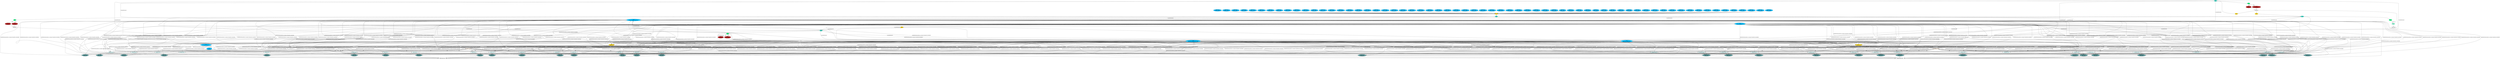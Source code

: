strict digraph "" {
	node [label="\N"];
	"46:AS"	[ast="<pyverilog.vparser.ast.Assign object at 0x74e57aad3550>",
		def_var="['dat1']",
		fillcolor=deepskyblue,
		label="46:AS
dat1 = dreg ^ kreg[79:16];",
		statements="[]",
		style=filled,
		typ=Assign,
		use_var="['dreg', 'kreg']"];
	"47:AS"	[ast="<pyverilog.vparser.ast.Assign object at 0x74e57aad3a60>",
		def_var="['odat']",
		fillcolor=deepskyblue,
		label="47:AS
odat = dat1;",
		statements="[]",
		style=filled,
		typ=Assign,
		use_var="['dat1']"];
	"46:AS" -> "47:AS";
	"50:AS"	[ast="<pyverilog.vparser.ast.Assign object at 0x74e57aad3dc0>",
		def_var="['kdat1']",
		fillcolor=deepskyblue,
		label="50:AS
kdat1 = { kreg[18:0], kreg[79:19] };",
		statements="[]",
		style=filled,
		typ=Assign,
		use_var="['kreg', 'kreg']"];
	"51:AS"	[ast="<pyverilog.vparser.ast.Assign object at 0x74e57b0f2100>",
		def_var="['kdat2']",
		fillcolor=deepskyblue,
		label="51:AS
kdat2[14:0] = kdat1[14:0];",
		statements="[]",
		style=filled,
		typ=Assign,
		use_var="['kdat1']"];
	"50:AS" -> "51:AS";
	"52:AS"	[ast="<pyverilog.vparser.ast.Assign object at 0x74e57b0f23d0>",
		def_var="['kdat2']",
		fillcolor=deepskyblue,
		label="52:AS
kdat2[19:15] = kdat1[19:15] ^ round;",
		statements="[]",
		style=filled,
		typ=Assign,
		use_var="['kdat1', 'round']"];
	"50:AS" -> "52:AS";
	"53:AS"	[ast="<pyverilog.vparser.ast.Assign object at 0x74e57b0f28e0>",
		def_var="['kdat2']",
		fillcolor=deepskyblue,
		label="53:AS
kdat2[75:20] = kdat1[75:20];",
		statements="[]",
		style=filled,
		typ=Assign,
		use_var="['kdat1']"];
	"50:AS" -> "53:AS";
	"85:AL"	[ast="<pyverilog.vparser.ast.Always object at 0x74e57b106d30>",
		clk_sens=False,
		fillcolor=gold,
		label="85:AL",
		sens="['clk']",
		statements="[]",
		style=filled,
		typ=Always,
		use_var="['key', 'load', 'kdat2']"];
	"51:AS" -> "85:AL";
	"52:AS" -> "85:AL";
	"53:AS" -> "85:AL";
	"76:AL"	[ast="<pyverilog.vparser.ast.Always object at 0x74e57b106640>",
		clk_sens=False,
		fillcolor=gold,
		label="76:AL",
		sens="['clk']",
		statements="[]",
		style=filled,
		typ=Always,
		use_var="['load', 'idat', 'dat3']"];
	"77:BL"	[ast="<pyverilog.vparser.ast.Block object at 0x74e57b106670>",
		fillcolor=turquoise,
		label="77:BL",
		statements="[]",
		style=filled,
		typ=Block];
	"76:AL" -> "77:BL"	[cond="[]",
		lineno=None];
	"78:IF"	[ast="<pyverilog.vparser.ast.IfStatement object at 0x74e57b10d9a0>",
		fillcolor=springgreen,
		label="78:IF",
		statements="[]",
		style=filled,
		typ=IfStatement];
	"77:BL" -> "78:IF"	[cond="[]",
		lineno=None];
	"79:NS"	[ast="<pyverilog.vparser.ast.NonblockingSubstitution object at 0x74e57b106970>",
		fillcolor=firebrick,
		label="79:NS
dreg <= idat;",
		statements="[<pyverilog.vparser.ast.NonblockingSubstitution object at 0x74e57b106970>]",
		style=filled,
		typ=NonblockingSubstitution];
	"78:IF" -> "79:NS"	[cond="['load']",
		label=load,
		lineno=78];
	"81:NS"	[ast="<pyverilog.vparser.ast.NonblockingSubstitution object at 0x74e57b106be0>",
		fillcolor=firebrick,
		label="81:NS
dreg <= dat3;",
		statements="[<pyverilog.vparser.ast.NonblockingSubstitution object at 0x74e57b106be0>]",
		style=filled,
		typ=NonblockingSubstitution];
	"78:IF" -> "81:NS"	[cond="['load']",
		label="!(load)",
		lineno=78];
	"Leaf_76:AL"	[def_var="['dreg']",
		label="Leaf_76:AL"];
	"79:NS" -> "Leaf_76:AL"	[cond="[]",
		lineno=None];
	"81:NS" -> "Leaf_76:AL"	[cond="[]",
		lineno=None];
	"Leaf_76:AL" -> "46:AS";
	"86:BL"	[ast="<pyverilog.vparser.ast.Block object at 0x74e57b106910>",
		fillcolor=turquoise,
		label="86:BL",
		statements="[]",
		style=filled,
		typ=Block];
	"85:AL" -> "86:BL"	[cond="[]",
		lineno=None];
	"87:IF"	[ast="<pyverilog.vparser.ast.IfStatement object at 0x74e57b106ca0>",
		fillcolor=springgreen,
		label="87:IF",
		statements="[]",
		style=filled,
		typ=IfStatement];
	"86:BL" -> "87:IF"	[cond="[]",
		lineno=None];
	"88:NS"	[ast="<pyverilog.vparser.ast.NonblockingSubstitution object at 0x74e57b106fd0>",
		fillcolor=firebrick,
		label="88:NS
kreg <= key;",
		statements="[<pyverilog.vparser.ast.NonblockingSubstitution object at 0x74e57b106fd0>]",
		style=filled,
		typ=NonblockingSubstitution];
	"87:IF" -> "88:NS"	[cond="['load']",
		label=load,
		lineno=87];
	"90:NS"	[ast="<pyverilog.vparser.ast.NonblockingSubstitution object at 0x74e57aaeb280>",
		fillcolor=firebrick,
		label="90:NS
kreg <= kdat2;",
		statements="[<pyverilog.vparser.ast.NonblockingSubstitution object at 0x74e57aaeb280>]",
		style=filled,
		typ=NonblockingSubstitution];
	"87:IF" -> "90:NS"	[cond="['load']",
		label="!(load)",
		lineno=87];
	"Leaf_85:AL"	[def_var="['kreg']",
		label="Leaf_85:AL"];
	"88:NS" -> "Leaf_85:AL"	[cond="[]",
		lineno=None];
	"90:NS" -> "Leaf_85:AL"	[cond="[]",
		lineno=None];
	"Leaf_85:AL" -> "46:AS";
	"Leaf_85:AL" -> "50:AS";
	"94:AL"	[ast="<pyverilog.vparser.ast.Always object at 0x74e57aaeb1f0>",
		clk_sens=False,
		fillcolor=gold,
		label="94:AL",
		sens="['clk']",
		statements="[]",
		style=filled,
		typ=Always,
		use_var="['load', 'round']"];
	"95:BL"	[ast="<pyverilog.vparser.ast.Block object at 0x74e57b106f40>",
		fillcolor=turquoise,
		label="95:BL",
		statements="[]",
		style=filled,
		typ=Block];
	"94:AL" -> "95:BL"	[cond="[]",
		lineno=None];
	"96:IF"	[ast="<pyverilog.vparser.ast.IfStatement object at 0x74e57b106490>",
		fillcolor=springgreen,
		label="96:IF",
		statements="[]",
		style=filled,
		typ=IfStatement];
	"95:BL" -> "96:IF"	[cond="[]",
		lineno=None];
	"97:NS"	[ast="<pyverilog.vparser.ast.NonblockingSubstitution object at 0x74e57aaeb670>",
		fillcolor=firebrick,
		label="97:NS
round <= 1;",
		statements="[<pyverilog.vparser.ast.NonblockingSubstitution object at 0x74e57aaeb670>]",
		style=filled,
		typ=NonblockingSubstitution];
	"96:IF" -> "97:NS"	[cond="['load']",
		label=load,
		lineno=96];
	"99:NS"	[ast="<pyverilog.vparser.ast.NonblockingSubstitution object at 0x74e57aaeb610>",
		fillcolor=firebrick,
		label="99:NS
round <= round + 1;",
		statements="[<pyverilog.vparser.ast.NonblockingSubstitution object at 0x74e57aaeb610>]",
		style=filled,
		typ=NonblockingSubstitution];
	"96:IF" -> "99:NS"	[cond="['load']",
		label="!(load)",
		lineno=96];
	"Leaf_94:AL"	[def_var="['round']",
		label="Leaf_94:AL"];
	"97:NS" -> "Leaf_94:AL"	[cond="[]",
		lineno=None];
	"99:NS" -> "Leaf_94:AL"	[cond="[]",
		lineno=None];
	"Leaf_94:AL" -> "52:AS";
	"Leaf_94:AL" -> "94:AL";
	"115:AL"	[ast="<pyverilog.vparser.ast.Always object at 0x74e57aaebb50>",
		clk_sens=False,
		fillcolor=gold,
		label="115:AL",
		sens="['clk']",
		statements="[]",
		style=filled,
		typ=Always,
		use_var="['round']"];
	"Leaf_94:AL" -> "115:AL";
	"116:BL"	[ast="<pyverilog.vparser.ast.Block object at 0x74e57aaebd00>",
		fillcolor=turquoise,
		label="116:BL",
		statements="[]",
		style=filled,
		typ=Block];
	"115:AL" -> "116:BL"	[cond="[]",
		lineno=None];
	"117:IF"	[ast="<pyverilog.vparser.ast.IfStatement object at 0x74e57aaebd90>",
		fillcolor=springgreen,
		label="117:IF",
		statements="[]",
		style=filled,
		typ=IfStatement];
	"116:BL" -> "117:IF"	[cond="[]",
		lineno=None];
	"118:SS"	[ast="<pyverilog.vparser.ast.SingleStatement object at 0x74e57aaebb20>",
		fillcolor=aquamarine,
		label="118:SS",
		statements="[]",
		style=filled,
		typ=SingleStatement];
	"117:IF" -> "118:SS"	[cond="['round']",
		label="(round == 0)",
		lineno=117];
	"Leaf_115:AL"	[def_var="[]",
		label="Leaf_115:AL"];
	"118:SS" -> "Leaf_115:AL"	[cond="[]",
		lineno=None];
	"USBOX.216:AL"	[ast="<pyverilog.vparser.ast.Always object at 0x74e57aac4970>",
		clk_sens=False,
		fillcolor=gold,
		label="USBOX.216:AL",
		sens="['idat']",
		statements="[]",
		style=filled,
		typ=Always,
		use_var="['idat']"];
	"USBOX.217:CS"	[ast="<pyverilog.vparser.ast.CaseStatement object at 0x74e57aad0460>",
		fillcolor=linen,
		label="USBOX.217:CS",
		statements="[]",
		style=filled,
		typ=CaseStatement];
	"USBOX.216:AL" -> "USBOX.217:CS"	[cond="[]",
		lineno=None];
	"USBOX.218:CA"	[ast="<pyverilog.vparser.ast.Case object at 0x74e57aac4e50>",
		fillcolor=lightcyan,
		label="USBOX.218:CA",
		statements="[]",
		style=filled,
		typ=Case];
	"USBOX.217:CS" -> "USBOX.218:CA"	[cond="['idat']",
		label=idat,
		lineno=217];
	"USBOX.219:CA"	[ast="<pyverilog.vparser.ast.Case object at 0x74e57aac4d90>",
		fillcolor=lightcyan,
		label="USBOX.219:CA",
		statements="[]",
		style=filled,
		typ=Case];
	"USBOX.217:CS" -> "USBOX.219:CA"	[cond="['idat']",
		label=idat,
		lineno=217];
	"USBOX.220:CA"	[ast="<pyverilog.vparser.ast.Case object at 0x74e57aacd400>",
		fillcolor=lightcyan,
		label="USBOX.220:CA",
		statements="[]",
		style=filled,
		typ=Case];
	"USBOX.217:CS" -> "USBOX.220:CA"	[cond="['idat']",
		label=idat,
		lineno=217];
	"USBOX.221:CA"	[ast="<pyverilog.vparser.ast.Case object at 0x74e57aacd6a0>",
		fillcolor=lightcyan,
		label="USBOX.221:CA",
		statements="[]",
		style=filled,
		typ=Case];
	"USBOX.217:CS" -> "USBOX.221:CA"	[cond="['idat']",
		label=idat,
		lineno=217];
	"USBOX.222:CA"	[ast="<pyverilog.vparser.ast.Case object at 0x74e57aacd940>",
		fillcolor=lightcyan,
		label="USBOX.222:CA",
		statements="[]",
		style=filled,
		typ=Case];
	"USBOX.217:CS" -> "USBOX.222:CA"	[cond="['idat']",
		label=idat,
		lineno=217];
	"USBOX.223:CA"	[ast="<pyverilog.vparser.ast.Case object at 0x74e57aacdbe0>",
		fillcolor=lightcyan,
		label="USBOX.223:CA",
		statements="[]",
		style=filled,
		typ=Case];
	"USBOX.217:CS" -> "USBOX.223:CA"	[cond="['idat']",
		label=idat,
		lineno=217];
	"USBOX.224:CA"	[ast="<pyverilog.vparser.ast.Case object at 0x74e57aacde80>",
		fillcolor=lightcyan,
		label="USBOX.224:CA",
		statements="[]",
		style=filled,
		typ=Case];
	"USBOX.217:CS" -> "USBOX.224:CA"	[cond="['idat']",
		label=idat,
		lineno=217];
	"USBOX.225:CA"	[ast="<pyverilog.vparser.ast.Case object at 0x74e57aacddf0>",
		fillcolor=lightcyan,
		label="USBOX.225:CA",
		statements="[]",
		style=filled,
		typ=Case];
	"USBOX.217:CS" -> "USBOX.225:CA"	[cond="['idat']",
		label=idat,
		lineno=217];
	"USBOX.226:CA"	[ast="<pyverilog.vparser.ast.Case object at 0x74e57aacc400>",
		fillcolor=lightcyan,
		label="USBOX.226:CA",
		statements="[]",
		style=filled,
		typ=Case];
	"USBOX.217:CS" -> "USBOX.226:CA"	[cond="['idat']",
		label=idat,
		lineno=217];
	"USBOX.227:CA"	[ast="<pyverilog.vparser.ast.Case object at 0x74e57aacc6a0>",
		fillcolor=lightcyan,
		label="USBOX.227:CA",
		statements="[]",
		style=filled,
		typ=Case];
	"USBOX.217:CS" -> "USBOX.227:CA"	[cond="['idat']",
		label=idat,
		lineno=217];
	"USBOX.228:CA"	[ast="<pyverilog.vparser.ast.Case object at 0x74e57aacc940>",
		fillcolor=lightcyan,
		label="USBOX.228:CA",
		statements="[]",
		style=filled,
		typ=Case];
	"USBOX.217:CS" -> "USBOX.228:CA"	[cond="['idat']",
		label=idat,
		lineno=217];
	"USBOX.229:CA"	[ast="<pyverilog.vparser.ast.Case object at 0x74e57aaccbe0>",
		fillcolor=lightcyan,
		label="USBOX.229:CA",
		statements="[]",
		style=filled,
		typ=Case];
	"USBOX.217:CS" -> "USBOX.229:CA"	[cond="['idat']",
		label=idat,
		lineno=217];
	"USBOX.230:CA"	[ast="<pyverilog.vparser.ast.Case object at 0x74e57aacce80>",
		fillcolor=lightcyan,
		label="USBOX.230:CA",
		statements="[]",
		style=filled,
		typ=Case];
	"USBOX.217:CS" -> "USBOX.230:CA"	[cond="['idat']",
		label=idat,
		lineno=217];
	"USBOX.231:CA"	[ast="<pyverilog.vparser.ast.Case object at 0x74e57aaccdf0>",
		fillcolor=lightcyan,
		label="USBOX.231:CA",
		statements="[]",
		style=filled,
		typ=Case];
	"USBOX.217:CS" -> "USBOX.231:CA"	[cond="['idat']",
		label=idat,
		lineno=217];
	"USBOX.232:CA"	[ast="<pyverilog.vparser.ast.Case object at 0x74e57aad0400>",
		fillcolor=lightcyan,
		label="USBOX.232:CA",
		statements="[]",
		style=filled,
		typ=Case];
	"USBOX.217:CS" -> "USBOX.232:CA"	[cond="['idat']",
		label=idat,
		lineno=217];
	"USBOX.233:CA"	[ast="<pyverilog.vparser.ast.Case object at 0x74e57aad06a0>",
		fillcolor=lightcyan,
		label="USBOX.233:CA",
		statements="[]",
		style=filled,
		typ=Case];
	"USBOX.217:CS" -> "USBOX.233:CA"	[cond="['idat']",
		label=idat,
		lineno=217];
	"USBOX.218:BS"	[ast="<pyverilog.vparser.ast.BlockingSubstitution object at 0x74e57aac4df0>",
		fillcolor=cadetblue,
		label="USBOX.218:BS
odat = 4'hC;",
		statements="[<pyverilog.vparser.ast.BlockingSubstitution object at 0x74e57aac4df0>]",
		style=filled,
		typ=BlockingSubstitution];
	"USBOX.218:CA" -> "USBOX.218:BS"	[cond="[]",
		lineno=None];
	"USBOX.219:BS"	[ast="<pyverilog.vparser.ast.BlockingSubstitution object at 0x74e57aacd130>",
		fillcolor=cadetblue,
		label="USBOX.219:BS
odat = 4'h5;",
		statements="[<pyverilog.vparser.ast.BlockingSubstitution object at 0x74e57aacd130>]",
		style=filled,
		typ=BlockingSubstitution];
	"USBOX.219:CA" -> "USBOX.219:BS"	[cond="[]",
		lineno=None];
	"USBOX.220:BS"	[ast="<pyverilog.vparser.ast.BlockingSubstitution object at 0x74e57aacd3a0>",
		fillcolor=cadetblue,
		label="USBOX.220:BS
odat = 4'h6;",
		statements="[<pyverilog.vparser.ast.BlockingSubstitution object at 0x74e57aacd3a0>]",
		style=filled,
		typ=BlockingSubstitution];
	"USBOX.220:CA" -> "USBOX.220:BS"	[cond="[]",
		lineno=None];
	"USBOX.221:BS"	[ast="<pyverilog.vparser.ast.BlockingSubstitution object at 0x74e57aacd640>",
		fillcolor=cadetblue,
		label="USBOX.221:BS
odat = 4'hB;",
		statements="[<pyverilog.vparser.ast.BlockingSubstitution object at 0x74e57aacd640>]",
		style=filled,
		typ=BlockingSubstitution];
	"USBOX.221:CA" -> "USBOX.221:BS"	[cond="[]",
		lineno=None];
	"USBOX.222:BS"	[ast="<pyverilog.vparser.ast.BlockingSubstitution object at 0x74e57aacd8e0>",
		fillcolor=cadetblue,
		label="USBOX.222:BS
odat = 4'h9;",
		statements="[<pyverilog.vparser.ast.BlockingSubstitution object at 0x74e57aacd8e0>]",
		style=filled,
		typ=BlockingSubstitution];
	"USBOX.222:CA" -> "USBOX.222:BS"	[cond="[]",
		lineno=None];
	"USBOX.223:BS"	[ast="<pyverilog.vparser.ast.BlockingSubstitution object at 0x74e57aacdb80>",
		fillcolor=cadetblue,
		label="USBOX.223:BS
odat = 4'h0;",
		statements="[<pyverilog.vparser.ast.BlockingSubstitution object at 0x74e57aacdb80>]",
		style=filled,
		typ=BlockingSubstitution];
	"USBOX.223:CA" -> "USBOX.223:BS"	[cond="[]",
		lineno=None];
	"USBOX.224:BS"	[ast="<pyverilog.vparser.ast.BlockingSubstitution object at 0x74e57aacde20>",
		fillcolor=cadetblue,
		label="USBOX.224:BS
odat = 4'hA;",
		statements="[<pyverilog.vparser.ast.BlockingSubstitution object at 0x74e57aacde20>]",
		style=filled,
		typ=BlockingSubstitution];
	"USBOX.224:CA" -> "USBOX.224:BS"	[cond="[]",
		lineno=None];
	"USBOX.225:BS"	[ast="<pyverilog.vparser.ast.BlockingSubstitution object at 0x74e57aacc100>",
		fillcolor=cadetblue,
		label="USBOX.225:BS
odat = 4'hD;",
		statements="[<pyverilog.vparser.ast.BlockingSubstitution object at 0x74e57aacc100>]",
		style=filled,
		typ=BlockingSubstitution];
	"USBOX.225:CA" -> "USBOX.225:BS"	[cond="[]",
		lineno=None];
	"USBOX.226:BS"	[ast="<pyverilog.vparser.ast.BlockingSubstitution object at 0x74e57aacc3a0>",
		fillcolor=cadetblue,
		label="USBOX.226:BS
odat = 4'h3;",
		statements="[<pyverilog.vparser.ast.BlockingSubstitution object at 0x74e57aacc3a0>]",
		style=filled,
		typ=BlockingSubstitution];
	"USBOX.226:CA" -> "USBOX.226:BS"	[cond="[]",
		lineno=None];
	"USBOX.227:BS"	[ast="<pyverilog.vparser.ast.BlockingSubstitution object at 0x74e57aacc640>",
		fillcolor=cadetblue,
		label="USBOX.227:BS
odat = 4'hE;",
		statements="[<pyverilog.vparser.ast.BlockingSubstitution object at 0x74e57aacc640>]",
		style=filled,
		typ=BlockingSubstitution];
	"USBOX.227:CA" -> "USBOX.227:BS"	[cond="[]",
		lineno=None];
	"USBOX.228:BS"	[ast="<pyverilog.vparser.ast.BlockingSubstitution object at 0x74e57aacc8e0>",
		fillcolor=cadetblue,
		label="USBOX.228:BS
odat = 4'hF;",
		statements="[<pyverilog.vparser.ast.BlockingSubstitution object at 0x74e57aacc8e0>]",
		style=filled,
		typ=BlockingSubstitution];
	"USBOX.228:CA" -> "USBOX.228:BS"	[cond="[]",
		lineno=None];
	"USBOX.229:BS"	[ast="<pyverilog.vparser.ast.BlockingSubstitution object at 0x74e57aaccb80>",
		fillcolor=cadetblue,
		label="USBOX.229:BS
odat = 4'h8;",
		statements="[<pyverilog.vparser.ast.BlockingSubstitution object at 0x74e57aaccb80>]",
		style=filled,
		typ=BlockingSubstitution];
	"USBOX.229:CA" -> "USBOX.229:BS"	[cond="[]",
		lineno=None];
	"USBOX.230:BS"	[ast="<pyverilog.vparser.ast.BlockingSubstitution object at 0x74e57aacce20>",
		fillcolor=cadetblue,
		label="USBOX.230:BS
odat = 4'h4;",
		statements="[<pyverilog.vparser.ast.BlockingSubstitution object at 0x74e57aacce20>]",
		style=filled,
		typ=BlockingSubstitution];
	"USBOX.230:CA" -> "USBOX.230:BS"	[cond="[]",
		lineno=None];
	"USBOX.231:BS"	[ast="<pyverilog.vparser.ast.BlockingSubstitution object at 0x74e57aad0100>",
		fillcolor=cadetblue,
		label="USBOX.231:BS
odat = 4'h7;",
		statements="[<pyverilog.vparser.ast.BlockingSubstitution object at 0x74e57aad0100>]",
		style=filled,
		typ=BlockingSubstitution];
	"USBOX.231:CA" -> "USBOX.231:BS"	[cond="[]",
		lineno=None];
	"USBOX.232:BS"	[ast="<pyverilog.vparser.ast.BlockingSubstitution object at 0x74e57aad03a0>",
		fillcolor=cadetblue,
		label="USBOX.232:BS
odat = 4'h1;",
		statements="[<pyverilog.vparser.ast.BlockingSubstitution object at 0x74e57aad03a0>]",
		style=filled,
		typ=BlockingSubstitution];
	"USBOX.232:CA" -> "USBOX.232:BS"	[cond="[]",
		lineno=None];
	"USBOX.233:BS"	[ast="<pyverilog.vparser.ast.BlockingSubstitution object at 0x74e57aad0640>",
		fillcolor=cadetblue,
		label="USBOX.233:BS
odat = 4'h2;",
		statements="[<pyverilog.vparser.ast.BlockingSubstitution object at 0x74e57aad0640>]",
		style=filled,
		typ=BlockingSubstitution];
	"USBOX.233:CA" -> "USBOX.233:BS"	[cond="[]",
		lineno=None];
	"USBOX.Leaf_216:AL"	[def_var="['odat']",
		label="USBOX.Leaf_216:AL"];
	"USBOX.233:BS" -> "USBOX.Leaf_216:AL"	[cond="[]",
		lineno=None];
	"USBOX.232:BS" -> "USBOX.Leaf_216:AL"	[cond="[]",
		lineno=None];
	"USBOX.231:BS" -> "USBOX.Leaf_216:AL"	[cond="[]",
		lineno=None];
	"USBOX.230:BS" -> "USBOX.Leaf_216:AL"	[cond="[]",
		lineno=None];
	"USBOX.229:BS" -> "USBOX.Leaf_216:AL"	[cond="[]",
		lineno=None];
	"USBOX.228:BS" -> "USBOX.Leaf_216:AL"	[cond="[]",
		lineno=None];
	"USBOX.227:BS" -> "USBOX.Leaf_216:AL"	[cond="[]",
		lineno=None];
	"USBOX.226:BS" -> "USBOX.Leaf_216:AL"	[cond="[]",
		lineno=None];
	"USBOX.225:BS" -> "USBOX.Leaf_216:AL"	[cond="[]",
		lineno=None];
	"USBOX.224:BS" -> "USBOX.Leaf_216:AL"	[cond="[]",
		lineno=None];
	"USBOX.223:BS" -> "USBOX.Leaf_216:AL"	[cond="[]",
		lineno=None];
	"USBOX.222:BS" -> "USBOX.Leaf_216:AL"	[cond="[]",
		lineno=None];
	"USBOX.221:BS" -> "USBOX.Leaf_216:AL"	[cond="[]",
		lineno=None];
	"USBOX.220:BS" -> "USBOX.Leaf_216:AL"	[cond="[]",
		lineno=None];
	"USBOX.219:BS" -> "USBOX.Leaf_216:AL"	[cond="[]",
		lineno=None];
	"USBOX.218:BS" -> "USBOX.Leaf_216:AL"	[cond="[]",
		lineno=None];
	"UPBOX.140:AS"	[ast="<pyverilog.vparser.ast.Assign object at 0x74e57aad5070>",
		def_var="['odat']",
		fillcolor=deepskyblue,
		label="UPBOX.140:AS
odat[0] = idat[0];",
		statements="[]",
		style=filled,
		typ=Assign,
		use_var="['idat']"];
	"UPBOX.140:AS" -> "76:AL";
	"UPBOX.141:AS"	[ast="<pyverilog.vparser.ast.Assign object at 0x74e57aad5040>",
		def_var="['odat']",
		fillcolor=deepskyblue,
		label="UPBOX.141:AS
odat[16] = idat[1];",
		statements="[]",
		style=filled,
		typ=Assign,
		use_var="['idat']"];
	"UPBOX.141:AS" -> "76:AL";
	"UPBOX.142:AS"	[ast="<pyverilog.vparser.ast.Assign object at 0x74e57aad57c0>",
		def_var="['odat']",
		fillcolor=deepskyblue,
		label="UPBOX.142:AS
odat[32] = idat[2];",
		statements="[]",
		style=filled,
		typ=Assign,
		use_var="['idat']"];
	"UPBOX.142:AS" -> "76:AL";
	"UPBOX.143:AS"	[ast="<pyverilog.vparser.ast.Assign object at 0x74e57aad5b50>",
		def_var="['odat']",
		fillcolor=deepskyblue,
		label="UPBOX.143:AS
odat[48] = idat[3];",
		statements="[]",
		style=filled,
		typ=Assign,
		use_var="['idat']"];
	"UPBOX.143:AS" -> "76:AL";
	"UPBOX.144:AS"	[ast="<pyverilog.vparser.ast.Assign object at 0x74e57aae21f0>",
		def_var="['odat']",
		fillcolor=deepskyblue,
		label="UPBOX.144:AS
odat[1] = idat[4];",
		statements="[]",
		style=filled,
		typ=Assign,
		use_var="['idat']"];
	"UPBOX.144:AS" -> "76:AL";
	"UPBOX.145:AS"	[ast="<pyverilog.vparser.ast.Assign object at 0x74e57aae2160>",
		def_var="['odat']",
		fillcolor=deepskyblue,
		label="UPBOX.145:AS
odat[17] = idat[5];",
		statements="[]",
		style=filled,
		typ=Assign,
		use_var="['idat']"];
	"UPBOX.145:AS" -> "76:AL";
	"UPBOX.146:AS"	[ast="<pyverilog.vparser.ast.Assign object at 0x74e57aae2520>",
		def_var="['odat']",
		fillcolor=deepskyblue,
		label="UPBOX.146:AS
odat[33] = idat[6];",
		statements="[]",
		style=filled,
		typ=Assign,
		use_var="['idat']"];
	"UPBOX.146:AS" -> "76:AL";
	"UPBOX.147:AS"	[ast="<pyverilog.vparser.ast.Assign object at 0x74e57aae2850>",
		def_var="['odat']",
		fillcolor=deepskyblue,
		label="UPBOX.147:AS
odat[49] = idat[7];",
		statements="[]",
		style=filled,
		typ=Assign,
		use_var="['idat']"];
	"UPBOX.147:AS" -> "76:AL";
	"UPBOX.148:AS"	[ast="<pyverilog.vparser.ast.Assign object at 0x74e57aae2b80>",
		def_var="['odat']",
		fillcolor=deepskyblue,
		label="UPBOX.148:AS
odat[2] = idat[8];",
		statements="[]",
		style=filled,
		typ=Assign,
		use_var="['idat']"];
	"UPBOX.148:AS" -> "76:AL";
	"UPBOX.149:AS"	[ast="<pyverilog.vparser.ast.Assign object at 0x74e57aad1220>",
		def_var="['odat']",
		fillcolor=deepskyblue,
		label="UPBOX.149:AS
odat[18] = idat[9];",
		statements="[]",
		style=filled,
		typ=Assign,
		use_var="['idat']"];
	"UPBOX.149:AS" -> "76:AL";
	"UPBOX.150:AS"	[ast="<pyverilog.vparser.ast.Assign object at 0x74e57aad10d0>",
		def_var="['odat']",
		fillcolor=deepskyblue,
		label="UPBOX.150:AS
odat[34] = idat[10];",
		statements="[]",
		style=filled,
		typ=Assign,
		use_var="['idat']"];
	"UPBOX.150:AS" -> "76:AL";
	"UPBOX.151:AS"	[ast="<pyverilog.vparser.ast.Assign object at 0x74e57aad13a0>",
		def_var="['odat']",
		fillcolor=deepskyblue,
		label="UPBOX.151:AS
odat[50] = idat[11];",
		statements="[]",
		style=filled,
		typ=Assign,
		use_var="['idat']"];
	"UPBOX.151:AS" -> "76:AL";
	"UPBOX.152:AS"	[ast="<pyverilog.vparser.ast.Assign object at 0x74e57aad18b0>",
		def_var="['odat']",
		fillcolor=deepskyblue,
		label="UPBOX.152:AS
odat[3] = idat[12];",
		statements="[]",
		style=filled,
		typ=Assign,
		use_var="['idat']"];
	"UPBOX.152:AS" -> "76:AL";
	"UPBOX.153:AS"	[ast="<pyverilog.vparser.ast.Assign object at 0x74e57aad1be0>",
		def_var="['odat']",
		fillcolor=deepskyblue,
		label="UPBOX.153:AS
odat[19] = idat[13];",
		statements="[]",
		style=filled,
		typ=Assign,
		use_var="['idat']"];
	"UPBOX.153:AS" -> "76:AL";
	"UPBOX.154:AS"	[ast="<pyverilog.vparser.ast.Assign object at 0x74e57aada280>",
		def_var="['odat']",
		fillcolor=deepskyblue,
		label="UPBOX.154:AS
odat[35] = idat[14];",
		statements="[]",
		style=filled,
		typ=Assign,
		use_var="['idat']"];
	"UPBOX.154:AS" -> "76:AL";
	"UPBOX.155:AS"	[ast="<pyverilog.vparser.ast.Assign object at 0x74e57aada1f0>",
		def_var="['odat']",
		fillcolor=deepskyblue,
		label="UPBOX.155:AS
odat[51] = idat[15];",
		statements="[]",
		style=filled,
		typ=Assign,
		use_var="['idat']"];
	"UPBOX.155:AS" -> "76:AL";
	"UPBOX.157:AS"	[ast="<pyverilog.vparser.ast.Assign object at 0x74e57aada5b0>",
		def_var="['odat']",
		fillcolor=deepskyblue,
		label="UPBOX.157:AS
odat[4] = idat[16];",
		statements="[]",
		style=filled,
		typ=Assign,
		use_var="['idat']"];
	"UPBOX.157:AS" -> "76:AL";
	"UPBOX.158:AS"	[ast="<pyverilog.vparser.ast.Assign object at 0x74e57aada8e0>",
		def_var="['odat']",
		fillcolor=deepskyblue,
		label="UPBOX.158:AS
odat[20] = idat[17];",
		statements="[]",
		style=filled,
		typ=Assign,
		use_var="['idat']"];
	"UPBOX.158:AS" -> "76:AL";
	"UPBOX.159:AS"	[ast="<pyverilog.vparser.ast.Assign object at 0x74e57aadac10>",
		def_var="['odat']",
		fillcolor=deepskyblue,
		label="UPBOX.159:AS
odat[36] = idat[18];",
		statements="[]",
		style=filled,
		typ=Assign,
		use_var="['idat']"];
	"UPBOX.159:AS" -> "76:AL";
	"UPBOX.160:AS"	[ast="<pyverilog.vparser.ast.Assign object at 0x74e57aad82b0>",
		def_var="['odat']",
		fillcolor=deepskyblue,
		label="UPBOX.160:AS
odat[52] = idat[19];",
		statements="[]",
		style=filled,
		typ=Assign,
		use_var="['idat']"];
	"UPBOX.160:AS" -> "76:AL";
	"UPBOX.161:AS"	[ast="<pyverilog.vparser.ast.Assign object at 0x74e57aad8220>",
		def_var="['odat']",
		fillcolor=deepskyblue,
		label="UPBOX.161:AS
odat[5] = idat[20];",
		statements="[]",
		style=filled,
		typ=Assign,
		use_var="['idat']"];
	"UPBOX.161:AS" -> "76:AL";
	"UPBOX.162:AS"	[ast="<pyverilog.vparser.ast.Assign object at 0x74e57aad85e0>",
		def_var="['odat']",
		fillcolor=deepskyblue,
		label="UPBOX.162:AS
odat[21] = idat[21];",
		statements="[]",
		style=filled,
		typ=Assign,
		use_var="['idat']"];
	"UPBOX.162:AS" -> "76:AL";
	"UPBOX.163:AS"	[ast="<pyverilog.vparser.ast.Assign object at 0x74e57aad8910>",
		def_var="['odat']",
		fillcolor=deepskyblue,
		label="UPBOX.163:AS
odat[37] = idat[22];",
		statements="[]",
		style=filled,
		typ=Assign,
		use_var="['idat']"];
	"UPBOX.163:AS" -> "76:AL";
	"UPBOX.164:AS"	[ast="<pyverilog.vparser.ast.Assign object at 0x74e57aad8eb0>",
		def_var="['odat']",
		fillcolor=deepskyblue,
		label="UPBOX.164:AS
odat[53] = idat[23];",
		statements="[]",
		style=filled,
		typ=Assign,
		use_var="['idat']"];
	"UPBOX.164:AS" -> "76:AL";
	"UPBOX.165:AS"	[ast="<pyverilog.vparser.ast.Assign object at 0x74e57aadb2e0>",
		def_var="['odat']",
		fillcolor=deepskyblue,
		label="UPBOX.165:AS
odat[6] = idat[24];",
		statements="[]",
		style=filled,
		typ=Assign,
		use_var="['idat']"];
	"UPBOX.165:AS" -> "76:AL";
	"UPBOX.166:AS"	[ast="<pyverilog.vparser.ast.Assign object at 0x74e57aadb250>",
		def_var="['odat']",
		fillcolor=deepskyblue,
		label="UPBOX.166:AS
odat[22] = idat[25];",
		statements="[]",
		style=filled,
		typ=Assign,
		use_var="['idat']"];
	"UPBOX.166:AS" -> "76:AL";
	"UPBOX.167:AS"	[ast="<pyverilog.vparser.ast.Assign object at 0x74e57aadb610>",
		def_var="['odat']",
		fillcolor=deepskyblue,
		label="UPBOX.167:AS
odat[38] = idat[26];",
		statements="[]",
		style=filled,
		typ=Assign,
		use_var="['idat']"];
	"UPBOX.167:AS" -> "76:AL";
	"UPBOX.168:AS"	[ast="<pyverilog.vparser.ast.Assign object at 0x74e57aadb940>",
		def_var="['odat']",
		fillcolor=deepskyblue,
		label="UPBOX.168:AS
odat[54] = idat[27];",
		statements="[]",
		style=filled,
		typ=Assign,
		use_var="['idat']"];
	"UPBOX.168:AS" -> "76:AL";
	"UPBOX.169:AS"	[ast="<pyverilog.vparser.ast.Assign object at 0x74e57aadbe20>",
		def_var="['odat']",
		fillcolor=deepskyblue,
		label="UPBOX.169:AS
odat[7] = idat[28];",
		statements="[]",
		style=filled,
		typ=Assign,
		use_var="['idat']"];
	"UPBOX.169:AS" -> "76:AL";
	"UPBOX.170:AS"	[ast="<pyverilog.vparser.ast.Assign object at 0x74e57aac6310>",
		def_var="['odat']",
		fillcolor=deepskyblue,
		label="UPBOX.170:AS
odat[23] = idat[29];",
		statements="[]",
		style=filled,
		typ=Assign,
		use_var="['idat']"];
	"UPBOX.170:AS" -> "76:AL";
	"UPBOX.171:AS"	[ast="<pyverilog.vparser.ast.Assign object at 0x74e57aac62b0>",
		def_var="['odat']",
		fillcolor=deepskyblue,
		label="UPBOX.171:AS
odat[39] = idat[30];",
		statements="[]",
		style=filled,
		typ=Assign,
		use_var="['idat']"];
	"UPBOX.171:AS" -> "76:AL";
	"UPBOX.172:AS"	[ast="<pyverilog.vparser.ast.Assign object at 0x74e57aac6640>",
		def_var="['odat']",
		fillcolor=deepskyblue,
		label="UPBOX.172:AS
odat[55] = idat[31];",
		statements="[]",
		style=filled,
		typ=Assign,
		use_var="['idat']"];
	"UPBOX.172:AS" -> "76:AL";
	"UPBOX.174:AS"	[ast="<pyverilog.vparser.ast.Assign object at 0x74e57aac6970>",
		def_var="['odat']",
		fillcolor=deepskyblue,
		label="UPBOX.174:AS
odat[8] = idat[32];",
		statements="[]",
		style=filled,
		typ=Assign,
		use_var="['idat']"];
	"UPBOX.174:AS" -> "76:AL";
	"UPBOX.175:AS"	[ast="<pyverilog.vparser.ast.Assign object at 0x74e57aac6e50>",
		def_var="['odat']",
		fillcolor=deepskyblue,
		label="UPBOX.175:AS
odat[24] = idat[33];",
		statements="[]",
		style=filled,
		typ=Assign,
		use_var="['idat']"];
	"UPBOX.175:AS" -> "76:AL";
	"UPBOX.176:AS"	[ast="<pyverilog.vparser.ast.Assign object at 0x74e57aae4190>",
		def_var="['odat']",
		fillcolor=deepskyblue,
		label="UPBOX.176:AS
odat[40] = idat[34];",
		statements="[]",
		style=filled,
		typ=Assign,
		use_var="['idat']"];
	"UPBOX.176:AS" -> "76:AL";
	"UPBOX.177:AS"	[ast="<pyverilog.vparser.ast.Assign object at 0x74e57aae43d0>",
		def_var="['odat']",
		fillcolor=deepskyblue,
		label="UPBOX.177:AS
odat[56] = idat[35];",
		statements="[]",
		style=filled,
		typ=Assign,
		use_var="['idat']"];
	"UPBOX.177:AS" -> "76:AL";
	"UPBOX.178:AS"	[ast="<pyverilog.vparser.ast.Assign object at 0x74e57aae4670>",
		def_var="['odat']",
		fillcolor=deepskyblue,
		label="UPBOX.178:AS
odat[9] = idat[36];",
		statements="[]",
		style=filled,
		typ=Assign,
		use_var="['idat']"];
	"UPBOX.178:AS" -> "76:AL";
	"UPBOX.179:AS"	[ast="<pyverilog.vparser.ast.Assign object at 0x74e57aae49a0>",
		def_var="['odat']",
		fillcolor=deepskyblue,
		label="UPBOX.179:AS
odat[25] = idat[37];",
		statements="[]",
		style=filled,
		typ=Assign,
		use_var="['idat']"];
	"UPBOX.179:AS" -> "76:AL";
	"UPBOX.180:AS"	[ast="<pyverilog.vparser.ast.Assign object at 0x74e57aae4fa0>",
		def_var="['odat']",
		fillcolor=deepskyblue,
		label="UPBOX.180:AS
odat[41] = idat[38];",
		statements="[]",
		style=filled,
		typ=Assign,
		use_var="['idat']"];
	"UPBOX.180:AS" -> "76:AL";
	"UPBOX.181:AS"	[ast="<pyverilog.vparser.ast.Assign object at 0x74e57aaec1c0>",
		def_var="['odat']",
		fillcolor=deepskyblue,
		label="UPBOX.181:AS
odat[57] = idat[39];",
		statements="[]",
		style=filled,
		typ=Assign,
		use_var="['idat']"];
	"UPBOX.181:AS" -> "76:AL";
	"UPBOX.182:AS"	[ast="<pyverilog.vparser.ast.Assign object at 0x74e57aaec400>",
		def_var="['odat']",
		fillcolor=deepskyblue,
		label="UPBOX.182:AS
odat[10] = idat[40];",
		statements="[]",
		style=filled,
		typ=Assign,
		use_var="['idat']"];
	"UPBOX.182:AS" -> "76:AL";
	"UPBOX.183:AS"	[ast="<pyverilog.vparser.ast.Assign object at 0x74e57aaec6a0>",
		def_var="['odat']",
		fillcolor=deepskyblue,
		label="UPBOX.183:AS
odat[26] = idat[41];",
		statements="[]",
		style=filled,
		typ=Assign,
		use_var="['idat']"];
	"UPBOX.183:AS" -> "76:AL";
	"UPBOX.184:AS"	[ast="<pyverilog.vparser.ast.Assign object at 0x74e57aaec9d0>",
		def_var="['odat']",
		fillcolor=deepskyblue,
		label="UPBOX.184:AS
odat[42] = idat[42];",
		statements="[]",
		style=filled,
		typ=Assign,
		use_var="['idat']"];
	"UPBOX.184:AS" -> "76:AL";
	"UPBOX.185:AS"	[ast="<pyverilog.vparser.ast.Assign object at 0x74e57aaecfd0>",
		def_var="['odat']",
		fillcolor=deepskyblue,
		label="UPBOX.185:AS
odat[58] = idat[43];",
		statements="[]",
		style=filled,
		typ=Assign,
		use_var="['idat']"];
	"UPBOX.185:AS" -> "76:AL";
	"UPBOX.186:AS"	[ast="<pyverilog.vparser.ast.Assign object at 0x74e57aad41f0>",
		def_var="['odat']",
		fillcolor=deepskyblue,
		label="UPBOX.186:AS
odat[11] = idat[44];",
		statements="[]",
		style=filled,
		typ=Assign,
		use_var="['idat']"];
	"UPBOX.186:AS" -> "76:AL";
	"UPBOX.187:AS"	[ast="<pyverilog.vparser.ast.Assign object at 0x74e57aad4430>",
		def_var="['odat']",
		fillcolor=deepskyblue,
		label="UPBOX.187:AS
odat[27] = idat[45];",
		statements="[]",
		style=filled,
		typ=Assign,
		use_var="['idat']"];
	"UPBOX.187:AS" -> "76:AL";
	"UPBOX.188:AS"	[ast="<pyverilog.vparser.ast.Assign object at 0x74e57aad46d0>",
		def_var="['odat']",
		fillcolor=deepskyblue,
		label="UPBOX.188:AS
odat[43] = idat[46];",
		statements="[]",
		style=filled,
		typ=Assign,
		use_var="['idat']"];
	"UPBOX.188:AS" -> "76:AL";
	"UPBOX.189:AS"	[ast="<pyverilog.vparser.ast.Assign object at 0x74e57aad4a00>",
		def_var="['odat']",
		fillcolor=deepskyblue,
		label="UPBOX.189:AS
odat[59] = idat[47];",
		statements="[]",
		style=filled,
		typ=Assign,
		use_var="['idat']"];
	"UPBOX.189:AS" -> "76:AL";
	"UPBOX.191:AS"	[ast="<pyverilog.vparser.ast.Assign object at 0x74e57aad4f10>",
		def_var="['odat']",
		fillcolor=deepskyblue,
		label="UPBOX.191:AS
odat[12] = idat[48];",
		statements="[]",
		style=filled,
		typ=Assign,
		use_var="['idat']"];
	"UPBOX.191:AS" -> "76:AL";
	"UPBOX.192:AS"	[ast="<pyverilog.vparser.ast.Assign object at 0x74e57aaea0a0>",
		def_var="['odat']",
		fillcolor=deepskyblue,
		label="UPBOX.192:AS
odat[28] = idat[49];",
		statements="[]",
		style=filled,
		typ=Assign,
		use_var="['idat']"];
	"UPBOX.192:AS" -> "76:AL";
	"UPBOX.193:AS"	[ast="<pyverilog.vparser.ast.Assign object at 0x74e57aaea460>",
		def_var="['odat']",
		fillcolor=deepskyblue,
		label="UPBOX.193:AS
odat[44] = idat[50];",
		statements="[]",
		style=filled,
		typ=Assign,
		use_var="['idat']"];
	"UPBOX.193:AS" -> "76:AL";
	"UPBOX.194:AS"	[ast="<pyverilog.vparser.ast.Assign object at 0x74e57aaea700>",
		def_var="['odat']",
		fillcolor=deepskyblue,
		label="UPBOX.194:AS
odat[60] = idat[51];",
		statements="[]",
		style=filled,
		typ=Assign,
		use_var="['idat']"];
	"UPBOX.194:AS" -> "76:AL";
	"UPBOX.195:AS"	[ast="<pyverilog.vparser.ast.Assign object at 0x74e57aaeaa30>",
		def_var="['odat']",
		fillcolor=deepskyblue,
		label="UPBOX.195:AS
odat[13] = idat[52];",
		statements="[]",
		style=filled,
		typ=Assign,
		use_var="['idat']"];
	"UPBOX.195:AS" -> "76:AL";
	"UPBOX.196:AS"	[ast="<pyverilog.vparser.ast.Assign object at 0x74e57aaeafd0>",
		def_var="['odat']",
		fillcolor=deepskyblue,
		label="UPBOX.196:AS
odat[29] = idat[53];",
		statements="[]",
		style=filled,
		typ=Assign,
		use_var="['idat']"];
	"UPBOX.196:AS" -> "76:AL";
	"UPBOX.197:AS"	[ast="<pyverilog.vparser.ast.Assign object at 0x74e57aad6160>",
		def_var="['odat']",
		fillcolor=deepskyblue,
		label="UPBOX.197:AS
odat[45] = idat[54];",
		statements="[]",
		style=filled,
		typ=Assign,
		use_var="['idat']"];
	"UPBOX.197:AS" -> "76:AL";
	"UPBOX.198:AS"	[ast="<pyverilog.vparser.ast.Assign object at 0x74e57aad6490>",
		def_var="['odat']",
		fillcolor=deepskyblue,
		label="UPBOX.198:AS
odat[61] = idat[55];",
		statements="[]",
		style=filled,
		typ=Assign,
		use_var="['idat']"];
	"UPBOX.198:AS" -> "76:AL";
	"UPBOX.199:AS"	[ast="<pyverilog.vparser.ast.Assign object at 0x74e57aad6730>",
		def_var="['odat']",
		fillcolor=deepskyblue,
		label="UPBOX.199:AS
odat[14] = idat[56];",
		statements="[]",
		style=filled,
		typ=Assign,
		use_var="['idat']"];
	"UPBOX.199:AS" -> "76:AL";
	"UPBOX.200:AS"	[ast="<pyverilog.vparser.ast.Assign object at 0x74e57aad6a60>",
		def_var="['odat']",
		fillcolor=deepskyblue,
		label="UPBOX.200:AS
odat[30] = idat[57];",
		statements="[]",
		style=filled,
		typ=Assign,
		use_var="['idat']"];
	"UPBOX.200:AS" -> "76:AL";
	"UPBOX.201:AS"	[ast="<pyverilog.vparser.ast.Assign object at 0x74e57aadc160>",
		def_var="['odat']",
		fillcolor=deepskyblue,
		label="UPBOX.201:AS
odat[46] = idat[58];",
		statements="[]",
		style=filled,
		typ=Assign,
		use_var="['idat']"];
	"UPBOX.201:AS" -> "76:AL";
	"UPBOX.202:AS"	[ast="<pyverilog.vparser.ast.Assign object at 0x74e57aadc040>",
		def_var="['odat']",
		fillcolor=deepskyblue,
		label="UPBOX.202:AS
odat[62] = idat[59];",
		statements="[]",
		style=filled,
		typ=Assign,
		use_var="['idat']"];
	"UPBOX.202:AS" -> "76:AL";
	"UPBOX.203:AS"	[ast="<pyverilog.vparser.ast.Assign object at 0x74e57aadc4c0>",
		def_var="['odat']",
		fillcolor=deepskyblue,
		label="UPBOX.203:AS
odat[15] = idat[60];",
		statements="[]",
		style=filled,
		typ=Assign,
		use_var="['idat']"];
	"UPBOX.203:AS" -> "76:AL";
	"UPBOX.204:AS"	[ast="<pyverilog.vparser.ast.Assign object at 0x74e57aadc760>",
		def_var="['odat']",
		fillcolor=deepskyblue,
		label="UPBOX.204:AS
odat[31] = idat[61];",
		statements="[]",
		style=filled,
		typ=Assign,
		use_var="['idat']"];
	"UPBOX.204:AS" -> "76:AL";
	"UPBOX.205:AS"	[ast="<pyverilog.vparser.ast.Assign object at 0x74e57aadca90>",
		def_var="['odat']",
		fillcolor=deepskyblue,
		label="UPBOX.205:AS
odat[47] = idat[62];",
		statements="[]",
		style=filled,
		typ=Assign,
		use_var="['idat']"];
	"UPBOX.205:AS" -> "76:AL";
	"UPBOX.206:AS"	[ast="<pyverilog.vparser.ast.Assign object at 0x74e57aac41c0>",
		def_var="['odat']",
		fillcolor=deepskyblue,
		label="UPBOX.206:AS
odat[63] = idat[63];",
		statements="[]",
		style=filled,
		typ=Assign,
		use_var="['idat']"];
	"UPBOX.206:AS" -> "76:AL";
	"USBOXKEY.216:AL"	[ast="<pyverilog.vparser.ast.Always object at 0x74e57aac4970>",
		clk_sens=False,
		fillcolor=gold,
		label="USBOXKEY.216:AL",
		sens="['idat']",
		statements="[]",
		style=filled,
		typ=Always,
		use_var="['idat']"];
	"USBOXKEY.217:CS"	[ast="<pyverilog.vparser.ast.CaseStatement object at 0x74e57aad0460>",
		fillcolor=linen,
		label="USBOXKEY.217:CS",
		statements="[]",
		style=filled,
		typ=CaseStatement];
	"USBOXKEY.216:AL" -> "USBOXKEY.217:CS"	[cond="[]",
		lineno=None];
	"USBOXKEY.218:CA"	[ast="<pyverilog.vparser.ast.Case object at 0x74e57aac4e50>",
		fillcolor=lightcyan,
		label="USBOXKEY.218:CA",
		statements="[]",
		style=filled,
		typ=Case];
	"USBOXKEY.217:CS" -> "USBOXKEY.218:CA"	[cond="['idat']",
		label=idat,
		lineno=217];
	"USBOXKEY.219:CA"	[ast="<pyverilog.vparser.ast.Case object at 0x74e57aac4d90>",
		fillcolor=lightcyan,
		label="USBOXKEY.219:CA",
		statements="[]",
		style=filled,
		typ=Case];
	"USBOXKEY.217:CS" -> "USBOXKEY.219:CA"	[cond="['idat']",
		label=idat,
		lineno=217];
	"USBOXKEY.220:CA"	[ast="<pyverilog.vparser.ast.Case object at 0x74e57aacd400>",
		fillcolor=lightcyan,
		label="USBOXKEY.220:CA",
		statements="[]",
		style=filled,
		typ=Case];
	"USBOXKEY.217:CS" -> "USBOXKEY.220:CA"	[cond="['idat']",
		label=idat,
		lineno=217];
	"USBOXKEY.221:CA"	[ast="<pyverilog.vparser.ast.Case object at 0x74e57aacd6a0>",
		fillcolor=lightcyan,
		label="USBOXKEY.221:CA",
		statements="[]",
		style=filled,
		typ=Case];
	"USBOXKEY.217:CS" -> "USBOXKEY.221:CA"	[cond="['idat']",
		label=idat,
		lineno=217];
	"USBOXKEY.222:CA"	[ast="<pyverilog.vparser.ast.Case object at 0x74e57aacd940>",
		fillcolor=lightcyan,
		label="USBOXKEY.222:CA",
		statements="[]",
		style=filled,
		typ=Case];
	"USBOXKEY.217:CS" -> "USBOXKEY.222:CA"	[cond="['idat']",
		label=idat,
		lineno=217];
	"USBOXKEY.223:CA"	[ast="<pyverilog.vparser.ast.Case object at 0x74e57aacdbe0>",
		fillcolor=lightcyan,
		label="USBOXKEY.223:CA",
		statements="[]",
		style=filled,
		typ=Case];
	"USBOXKEY.217:CS" -> "USBOXKEY.223:CA"	[cond="['idat']",
		label=idat,
		lineno=217];
	"USBOXKEY.224:CA"	[ast="<pyverilog.vparser.ast.Case object at 0x74e57aacde80>",
		fillcolor=lightcyan,
		label="USBOXKEY.224:CA",
		statements="[]",
		style=filled,
		typ=Case];
	"USBOXKEY.217:CS" -> "USBOXKEY.224:CA"	[cond="['idat']",
		label=idat,
		lineno=217];
	"USBOXKEY.225:CA"	[ast="<pyverilog.vparser.ast.Case object at 0x74e57aacddf0>",
		fillcolor=lightcyan,
		label="USBOXKEY.225:CA",
		statements="[]",
		style=filled,
		typ=Case];
	"USBOXKEY.217:CS" -> "USBOXKEY.225:CA"	[cond="['idat']",
		label=idat,
		lineno=217];
	"USBOXKEY.226:CA"	[ast="<pyverilog.vparser.ast.Case object at 0x74e57aacc400>",
		fillcolor=lightcyan,
		label="USBOXKEY.226:CA",
		statements="[]",
		style=filled,
		typ=Case];
	"USBOXKEY.217:CS" -> "USBOXKEY.226:CA"	[cond="['idat']",
		label=idat,
		lineno=217];
	"USBOXKEY.227:CA"	[ast="<pyverilog.vparser.ast.Case object at 0x74e57aacc6a0>",
		fillcolor=lightcyan,
		label="USBOXKEY.227:CA",
		statements="[]",
		style=filled,
		typ=Case];
	"USBOXKEY.217:CS" -> "USBOXKEY.227:CA"	[cond="['idat']",
		label=idat,
		lineno=217];
	"USBOXKEY.228:CA"	[ast="<pyverilog.vparser.ast.Case object at 0x74e57aacc940>",
		fillcolor=lightcyan,
		label="USBOXKEY.228:CA",
		statements="[]",
		style=filled,
		typ=Case];
	"USBOXKEY.217:CS" -> "USBOXKEY.228:CA"	[cond="['idat']",
		label=idat,
		lineno=217];
	"USBOXKEY.229:CA"	[ast="<pyverilog.vparser.ast.Case object at 0x74e57aaccbe0>",
		fillcolor=lightcyan,
		label="USBOXKEY.229:CA",
		statements="[]",
		style=filled,
		typ=Case];
	"USBOXKEY.217:CS" -> "USBOXKEY.229:CA"	[cond="['idat']",
		label=idat,
		lineno=217];
	"USBOXKEY.230:CA"	[ast="<pyverilog.vparser.ast.Case object at 0x74e57aacce80>",
		fillcolor=lightcyan,
		label="USBOXKEY.230:CA",
		statements="[]",
		style=filled,
		typ=Case];
	"USBOXKEY.217:CS" -> "USBOXKEY.230:CA"	[cond="['idat']",
		label=idat,
		lineno=217];
	"USBOXKEY.231:CA"	[ast="<pyverilog.vparser.ast.Case object at 0x74e57aaccdf0>",
		fillcolor=lightcyan,
		label="USBOXKEY.231:CA",
		statements="[]",
		style=filled,
		typ=Case];
	"USBOXKEY.217:CS" -> "USBOXKEY.231:CA"	[cond="['idat']",
		label=idat,
		lineno=217];
	"USBOXKEY.232:CA"	[ast="<pyverilog.vparser.ast.Case object at 0x74e57aad0400>",
		fillcolor=lightcyan,
		label="USBOXKEY.232:CA",
		statements="[]",
		style=filled,
		typ=Case];
	"USBOXKEY.217:CS" -> "USBOXKEY.232:CA"	[cond="['idat']",
		label=idat,
		lineno=217];
	"USBOXKEY.233:CA"	[ast="<pyverilog.vparser.ast.Case object at 0x74e57aad06a0>",
		fillcolor=lightcyan,
		label="USBOXKEY.233:CA",
		statements="[]",
		style=filled,
		typ=Case];
	"USBOXKEY.217:CS" -> "USBOXKEY.233:CA"	[cond="['idat']",
		label=idat,
		lineno=217];
	"USBOXKEY.218:BS"	[ast="<pyverilog.vparser.ast.BlockingSubstitution object at 0x74e57aac4df0>",
		fillcolor=cadetblue,
		label="USBOXKEY.218:BS
odat = 4'hC;",
		statements="[<pyverilog.vparser.ast.BlockingSubstitution object at 0x74e57aac4df0>]",
		style=filled,
		typ=BlockingSubstitution];
	"USBOXKEY.218:CA" -> "USBOXKEY.218:BS"	[cond="[]",
		lineno=None];
	"USBOXKEY.219:BS"	[ast="<pyverilog.vparser.ast.BlockingSubstitution object at 0x74e57aacd130>",
		fillcolor=cadetblue,
		label="USBOXKEY.219:BS
odat = 4'h5;",
		statements="[<pyverilog.vparser.ast.BlockingSubstitution object at 0x74e57aacd130>]",
		style=filled,
		typ=BlockingSubstitution];
	"USBOXKEY.219:CA" -> "USBOXKEY.219:BS"	[cond="[]",
		lineno=None];
	"USBOXKEY.220:BS"	[ast="<pyverilog.vparser.ast.BlockingSubstitution object at 0x74e57aacd3a0>",
		fillcolor=cadetblue,
		label="USBOXKEY.220:BS
odat = 4'h6;",
		statements="[<pyverilog.vparser.ast.BlockingSubstitution object at 0x74e57aacd3a0>]",
		style=filled,
		typ=BlockingSubstitution];
	"USBOXKEY.220:CA" -> "USBOXKEY.220:BS"	[cond="[]",
		lineno=None];
	"USBOXKEY.221:BS"	[ast="<pyverilog.vparser.ast.BlockingSubstitution object at 0x74e57aacd640>",
		fillcolor=cadetblue,
		label="USBOXKEY.221:BS
odat = 4'hB;",
		statements="[<pyverilog.vparser.ast.BlockingSubstitution object at 0x74e57aacd640>]",
		style=filled,
		typ=BlockingSubstitution];
	"USBOXKEY.221:CA" -> "USBOXKEY.221:BS"	[cond="[]",
		lineno=None];
	"USBOXKEY.222:BS"	[ast="<pyverilog.vparser.ast.BlockingSubstitution object at 0x74e57aacd8e0>",
		fillcolor=cadetblue,
		label="USBOXKEY.222:BS
odat = 4'h9;",
		statements="[<pyverilog.vparser.ast.BlockingSubstitution object at 0x74e57aacd8e0>]",
		style=filled,
		typ=BlockingSubstitution];
	"USBOXKEY.222:CA" -> "USBOXKEY.222:BS"	[cond="[]",
		lineno=None];
	"USBOXKEY.223:BS"	[ast="<pyverilog.vparser.ast.BlockingSubstitution object at 0x74e57aacdb80>",
		fillcolor=cadetblue,
		label="USBOXKEY.223:BS
odat = 4'h0;",
		statements="[<pyverilog.vparser.ast.BlockingSubstitution object at 0x74e57aacdb80>]",
		style=filled,
		typ=BlockingSubstitution];
	"USBOXKEY.223:CA" -> "USBOXKEY.223:BS"	[cond="[]",
		lineno=None];
	"USBOXKEY.224:BS"	[ast="<pyverilog.vparser.ast.BlockingSubstitution object at 0x74e57aacde20>",
		fillcolor=cadetblue,
		label="USBOXKEY.224:BS
odat = 4'hA;",
		statements="[<pyverilog.vparser.ast.BlockingSubstitution object at 0x74e57aacde20>]",
		style=filled,
		typ=BlockingSubstitution];
	"USBOXKEY.224:CA" -> "USBOXKEY.224:BS"	[cond="[]",
		lineno=None];
	"USBOXKEY.225:BS"	[ast="<pyverilog.vparser.ast.BlockingSubstitution object at 0x74e57aacc100>",
		fillcolor=cadetblue,
		label="USBOXKEY.225:BS
odat = 4'hD;",
		statements="[<pyverilog.vparser.ast.BlockingSubstitution object at 0x74e57aacc100>]",
		style=filled,
		typ=BlockingSubstitution];
	"USBOXKEY.225:CA" -> "USBOXKEY.225:BS"	[cond="[]",
		lineno=None];
	"USBOXKEY.226:BS"	[ast="<pyverilog.vparser.ast.BlockingSubstitution object at 0x74e57aacc3a0>",
		fillcolor=cadetblue,
		label="USBOXKEY.226:BS
odat = 4'h3;",
		statements="[<pyverilog.vparser.ast.BlockingSubstitution object at 0x74e57aacc3a0>]",
		style=filled,
		typ=BlockingSubstitution];
	"USBOXKEY.226:CA" -> "USBOXKEY.226:BS"	[cond="[]",
		lineno=None];
	"USBOXKEY.227:BS"	[ast="<pyverilog.vparser.ast.BlockingSubstitution object at 0x74e57aacc640>",
		fillcolor=cadetblue,
		label="USBOXKEY.227:BS
odat = 4'hE;",
		statements="[<pyverilog.vparser.ast.BlockingSubstitution object at 0x74e57aacc640>]",
		style=filled,
		typ=BlockingSubstitution];
	"USBOXKEY.227:CA" -> "USBOXKEY.227:BS"	[cond="[]",
		lineno=None];
	"USBOXKEY.228:BS"	[ast="<pyverilog.vparser.ast.BlockingSubstitution object at 0x74e57aacc8e0>",
		fillcolor=cadetblue,
		label="USBOXKEY.228:BS
odat = 4'hF;",
		statements="[<pyverilog.vparser.ast.BlockingSubstitution object at 0x74e57aacc8e0>]",
		style=filled,
		typ=BlockingSubstitution];
	"USBOXKEY.228:CA" -> "USBOXKEY.228:BS"	[cond="[]",
		lineno=None];
	"USBOXKEY.229:BS"	[ast="<pyverilog.vparser.ast.BlockingSubstitution object at 0x74e57aaccb80>",
		fillcolor=cadetblue,
		label="USBOXKEY.229:BS
odat = 4'h8;",
		statements="[<pyverilog.vparser.ast.BlockingSubstitution object at 0x74e57aaccb80>]",
		style=filled,
		typ=BlockingSubstitution];
	"USBOXKEY.229:CA" -> "USBOXKEY.229:BS"	[cond="[]",
		lineno=None];
	"USBOXKEY.230:BS"	[ast="<pyverilog.vparser.ast.BlockingSubstitution object at 0x74e57aacce20>",
		fillcolor=cadetblue,
		label="USBOXKEY.230:BS
odat = 4'h4;",
		statements="[<pyverilog.vparser.ast.BlockingSubstitution object at 0x74e57aacce20>]",
		style=filled,
		typ=BlockingSubstitution];
	"USBOXKEY.230:CA" -> "USBOXKEY.230:BS"	[cond="[]",
		lineno=None];
	"USBOXKEY.231:BS"	[ast="<pyverilog.vparser.ast.BlockingSubstitution object at 0x74e57aad0100>",
		fillcolor=cadetblue,
		label="USBOXKEY.231:BS
odat = 4'h7;",
		statements="[<pyverilog.vparser.ast.BlockingSubstitution object at 0x74e57aad0100>]",
		style=filled,
		typ=BlockingSubstitution];
	"USBOXKEY.231:CA" -> "USBOXKEY.231:BS"	[cond="[]",
		lineno=None];
	"USBOXKEY.232:BS"	[ast="<pyverilog.vparser.ast.BlockingSubstitution object at 0x74e57aad03a0>",
		fillcolor=cadetblue,
		label="USBOXKEY.232:BS
odat = 4'h1;",
		statements="[<pyverilog.vparser.ast.BlockingSubstitution object at 0x74e57aad03a0>]",
		style=filled,
		typ=BlockingSubstitution];
	"USBOXKEY.232:CA" -> "USBOXKEY.232:BS"	[cond="[]",
		lineno=None];
	"USBOXKEY.233:BS"	[ast="<pyverilog.vparser.ast.BlockingSubstitution object at 0x74e57aad0640>",
		fillcolor=cadetblue,
		label="USBOXKEY.233:BS
odat = 4'h2;",
		statements="[<pyverilog.vparser.ast.BlockingSubstitution object at 0x74e57aad0640>]",
		style=filled,
		typ=BlockingSubstitution];
	"USBOXKEY.233:CA" -> "USBOXKEY.233:BS"	[cond="[]",
		lineno=None];
	"USBOXKEY.Leaf_216:AL"	[def_var="['odat']",
		label="USBOXKEY.Leaf_216:AL"];
	"USBOXKEY.233:BS" -> "USBOXKEY.Leaf_216:AL"	[cond="[]",
		lineno=None];
	"USBOXKEY.232:BS" -> "USBOXKEY.Leaf_216:AL"	[cond="[]",
		lineno=None];
	"USBOXKEY.231:BS" -> "USBOXKEY.Leaf_216:AL"	[cond="[]",
		lineno=None];
	"USBOXKEY.230:BS" -> "USBOXKEY.Leaf_216:AL"	[cond="[]",
		lineno=None];
	"USBOXKEY.229:BS" -> "USBOXKEY.Leaf_216:AL"	[cond="[]",
		lineno=None];
	"USBOXKEY.228:BS" -> "USBOXKEY.Leaf_216:AL"	[cond="[]",
		lineno=None];
	"USBOXKEY.227:BS" -> "USBOXKEY.Leaf_216:AL"	[cond="[]",
		lineno=None];
	"USBOXKEY.226:BS" -> "USBOXKEY.Leaf_216:AL"	[cond="[]",
		lineno=None];
	"USBOXKEY.225:BS" -> "USBOXKEY.Leaf_216:AL"	[cond="[]",
		lineno=None];
	"USBOXKEY.224:BS" -> "USBOXKEY.Leaf_216:AL"	[cond="[]",
		lineno=None];
	"USBOXKEY.223:BS" -> "USBOXKEY.Leaf_216:AL"	[cond="[]",
		lineno=None];
	"USBOXKEY.222:BS" -> "USBOXKEY.Leaf_216:AL"	[cond="[]",
		lineno=None];
	"USBOXKEY.221:BS" -> "USBOXKEY.Leaf_216:AL"	[cond="[]",
		lineno=None];
	"USBOXKEY.220:BS" -> "USBOXKEY.Leaf_216:AL"	[cond="[]",
		lineno=None];
	"USBOXKEY.219:BS" -> "USBOXKEY.Leaf_216:AL"	[cond="[]",
		lineno=None];
	"USBOXKEY.218:BS" -> "USBOXKEY.Leaf_216:AL"	[cond="[]",
		lineno=None];

	// ---- BEGIN EDGES-ONLY BRIDGES (Key→USBOXKEY) ----
	"77:BL" -> "50:AS"	[cond="[]",
		label="ctrl_alias(block=start)",
		lineno=None];
	"77:BL" -> "51:AS"	[cond="[]",
		label="ctrl_alias(block=start)",
		lineno=None];
	"77:BL" -> "52:AS"	[cond="[]",
		label="ctrl_alias(block=start)",
		lineno=None];
	"77:BL" -> "53:AS"	[cond="[]",
		label="ctrl_alias(block=start)",
		lineno=None];
	"77:BL" -> "Leaf_85:AL"	[cond="[]",
		label="ctrl_alias(block=start)",
		lineno=None];
	"86:BL" -> "50:AS"	[cond="[]",
		label="ctrl_alias(block=start)",
		lineno=None];
	"86:BL" -> "51:AS"	[cond="[]",
		label="ctrl_alias(block=start)",
		lineno=None];
	"86:BL" -> "52:AS"	[cond="[]",
		label="ctrl_alias(block=start)",
		lineno=None];
	"86:BL" -> "53:AS"	[cond="[]",
		label="ctrl_alias(block=start)",
		lineno=None];
	"86:BL" -> "Leaf_85:AL"	[cond="[]",
		label="ctrl_alias(block=start)",
		lineno=None];
	"95:BL" -> "50:AS"	[cond="[]",
		label="ctrl_alias(block=start)",
		lineno=None];
	"95:BL" -> "51:AS"	[cond="[]",
		label="ctrl_alias(block=start)",
		lineno=None];
	"95:BL" -> "52:AS"	[cond="[]",
		label="ctrl_alias(block=start)",
		lineno=None];
	"95:BL" -> "53:AS"	[cond="[]",
		label="ctrl_alias(block=start)",
		lineno=None];
	"95:BL" -> "Leaf_85:AL"	[cond="[]",
		label="ctrl_alias(block=start)",
		lineno=None];
	"116:BL" -> "50:AS"	[cond="[]",
		label="ctrl_alias(block=start)",
		lineno=None];
	"116:BL" -> "51:AS"	[cond="[]",
		label="ctrl_alias(block=start)",
		lineno=None];
	"116:BL" -> "52:AS"	[cond="[]",
		label="ctrl_alias(block=start)",
		lineno=None];
	"116:BL" -> "53:AS"	[cond="[]",
		label="ctrl_alias(block=start)",
		lineno=None];
	"116:BL" -> "Leaf_85:AL"	[cond="[]",
		label="ctrl_alias(block=start)",
		lineno=None];
	"50:AS" -> "USBOXKEY.216:AL"	[cond="[]",
		label="portbind(direction=producer_to_consumer, formal=idat, actual=kdat1)",
		lineno=216];
	"50:AS" -> "USBOXKEY.217:CS"	[cond="[]",
		label="portbind(direction=producer_to_consumer, formal=idat, actual=kdat1)",
		lineno=217];
	"50:AS" -> "USBOXKEY.218:CA"	[cond="[]",
		label="portbind(direction=producer_to_consumer, formal=idat, actual=kdat1)",
		lineno=218];
	"50:AS" -> "USBOXKEY.219:CA"	[cond="[]",
		label="portbind(direction=producer_to_consumer, formal=idat, actual=kdat1)",
		lineno=219];
	"50:AS" -> "USBOXKEY.220:CA"	[cond="[]",
		label="portbind(direction=producer_to_consumer, formal=idat, actual=kdat1)",
		lineno=220];
	"50:AS" -> "USBOXKEY.221:CA"	[cond="[]",
		label="portbind(direction=producer_to_consumer, formal=idat, actual=kdat1)",
		lineno=221];
	"50:AS" -> "USBOXKEY.222:CA"	[cond="[]",
		label="portbind(direction=producer_to_consumer, formal=idat, actual=kdat1)",
		lineno=222];
	"50:AS" -> "USBOXKEY.223:CA"	[cond="[]",
		label="portbind(direction=producer_to_consumer, formal=idat, actual=kdat1)",
		lineno=223];
	"50:AS" -> "USBOXKEY.224:CA"	[cond="[]",
		label="portbind(direction=producer_to_consumer, formal=idat, actual=kdat1)",
		lineno=224];
	"50:AS" -> "USBOXKEY.225:CA"	[cond="[]",
		label="portbind(direction=producer_to_consumer, formal=idat, actual=kdat1)",
		lineno=225];
	"50:AS" -> "USBOXKEY.226:CA"	[cond="[]",
		label="portbind(direction=producer_to_consumer, formal=idat, actual=kdat1)",
		lineno=226];
	"50:AS" -> "USBOXKEY.227:CA"	[cond="[]",
		label="portbind(direction=producer_to_consumer, formal=idat, actual=kdat1)",
		lineno=227];
	"50:AS" -> "USBOXKEY.228:CA"	[cond="[]",
		label="portbind(direction=producer_to_consumer, formal=idat, actual=kdat1)",
		lineno=228];
	"50:AS" -> "USBOXKEY.229:CA"	[cond="[]",
		label="portbind(direction=producer_to_consumer, formal=idat, actual=kdat1)",
		lineno=229];
	"50:AS" -> "USBOXKEY.230:CA"	[cond="[]",
		label="portbind(direction=producer_to_consumer, formal=idat, actual=kdat1)",
		lineno=230];
	"50:AS" -> "USBOXKEY.231:CA"	[cond="[]",
		label="portbind(direction=producer_to_consumer, formal=idat, actual=kdat1)",
		lineno=231];
	"50:AS" -> "USBOXKEY.232:CA"	[cond="[]",
		label="portbind(direction=producer_to_consumer, formal=idat, actual=kdat1)",
		lineno=232];
	"50:AS" -> "USBOXKEY.233:CA"	[cond="[]",
		label="portbind(direction=producer_to_consumer, formal=idat, actual=kdat1)",
		lineno=233];
	"50:AS" -> "USBOXKEY.218:BS"	[cond="[]",
		label="portbind(direction=producer_to_consumer, formal=idat, actual=kdat1)",
		lineno=218];
	"50:AS" -> "USBOXKEY.219:BS"	[cond="[]",
		label="portbind(direction=producer_to_consumer, formal=idat, actual=kdat1)",
		lineno=219];
	"50:AS" -> "USBOXKEY.220:BS"	[cond="[]",
		label="portbind(direction=producer_to_consumer, formal=idat, actual=kdat1)",
		lineno=220];
	"50:AS" -> "USBOXKEY.221:BS"	[cond="[]",
		label="portbind(direction=producer_to_consumer, formal=idat, actual=kdat1)",
		lineno=221];
	"50:AS" -> "USBOXKEY.222:BS"	[cond="[]",
		label="portbind(direction=producer_to_consumer, formal=idat, actual=kdat1)",
		lineno=222];
	"50:AS" -> "USBOXKEY.223:BS"	[cond="[]",
		label="portbind(direction=producer_to_consumer, formal=idat, actual=kdat1)",
		lineno=223];
	"50:AS" -> "USBOXKEY.224:BS"	[cond="[]",
		label="portbind(direction=producer_to_consumer, formal=idat, actual=kdat1)",
		lineno=224];
	"50:AS" -> "USBOXKEY.225:BS"	[cond="[]",
		label="portbind(direction=producer_to_consumer, formal=idat, actual=kdat1)",
		lineno=225];
	"50:AS" -> "USBOXKEY.226:BS"	[cond="[]",
		label="portbind(direction=producer_to_consumer, formal=idat, actual=kdat1)",
		lineno=226];
	"50:AS" -> "USBOXKEY.227:BS"	[cond="[]",
		label="portbind(direction=producer_to_consumer, formal=idat, actual=kdat1)",
		lineno=227];
	"50:AS" -> "USBOXKEY.228:BS"	[cond="[]",
		label="portbind(direction=producer_to_consumer, formal=idat, actual=kdat1)",
		lineno=228];
	"50:AS" -> "USBOXKEY.229:BS"	[cond="[]",
		label="portbind(direction=producer_to_consumer, formal=idat, actual=kdat1)",
		lineno=229];
	"50:AS" -> "USBOXKEY.230:BS"	[cond="[]",
		label="portbind(direction=producer_to_consumer, formal=idat, actual=kdat1)",
		lineno=230];
	"50:AS" -> "USBOXKEY.231:BS"	[cond="[]",
		label="portbind(direction=producer_to_consumer, formal=idat, actual=kdat1)",
		lineno=231];
	"50:AS" -> "USBOXKEY.232:BS"	[cond="[]",
		label="portbind(direction=producer_to_consumer, formal=idat, actual=kdat1)",
		lineno=232];
	"50:AS" -> "USBOXKEY.233:BS"	[cond="[]",
		label="portbind(direction=producer_to_consumer, formal=idat, actual=kdat1)",
		lineno=233];
	"50:AS" -> "USBOXKEY.Leaf_216:AL"	[cond="[]",
		label="portbind(direction=producer_to_consumer, formal=idat, actual=kdat1)",
		lineno=None];
	"51:AS" -> "USBOXKEY.216:AL"	[cond="[]",
		label="portbind(direction=producer_to_consumer, formal=idat, actual=kdat2)",
		lineno=216];
	"51:AS" -> "USBOXKEY.217:CS"	[cond="[]",
		label="portbind(direction=producer_to_consumer, formal=idat, actual=kdat2)",
		lineno=217];
	"51:AS" -> "USBOXKEY.218:CA"	[cond="[]",
		label="portbind(direction=producer_to_consumer, formal=idat, actual=kdat2)",
		lineno=218];
	"51:AS" -> "USBOXKEY.219:CA"	[cond="[]",
		label="portbind(direction=producer_to_consumer, formal=idat, actual=kdat2)",
		lineno=219];
	"51:AS" -> "USBOXKEY.220:CA"	[cond="[]",
		label="portbind(direction=producer_to_consumer, formal=idat, actual=kdat2)",
		lineno=220];
	"51:AS" -> "USBOXKEY.221:CA"	[cond="[]",
		label="portbind(direction=producer_to_consumer, formal=idat, actual=kdat2)",
		lineno=221];
	"51:AS" -> "USBOXKEY.222:CA"	[cond="[]",
		label="portbind(direction=producer_to_consumer, formal=idat, actual=kdat2)",
		lineno=222];
	"51:AS" -> "USBOXKEY.223:CA"	[cond="[]",
		label="portbind(direction=producer_to_consumer, formal=idat, actual=kdat2)",
		lineno=223];
	"51:AS" -> "USBOXKEY.224:CA"	[cond="[]",
		label="portbind(direction=producer_to_consumer, formal=idat, actual=kdat2)",
		lineno=224];
	"51:AS" -> "USBOXKEY.225:CA"	[cond="[]",
		label="portbind(direction=producer_to_consumer, formal=idat, actual=kdat2)",
		lineno=225];
	"51:AS" -> "USBOXKEY.226:CA"	[cond="[]",
		label="portbind(direction=producer_to_consumer, formal=idat, actual=kdat2)",
		lineno=226];
	"51:AS" -> "USBOXKEY.227:CA"	[cond="[]",
		label="portbind(direction=producer_to_consumer, formal=idat, actual=kdat2)",
		lineno=227];
	"51:AS" -> "USBOXKEY.228:CA"	[cond="[]",
		label="portbind(direction=producer_to_consumer, formal=idat, actual=kdat2)",
		lineno=228];
	"51:AS" -> "USBOXKEY.229:CA"	[cond="[]",
		label="portbind(direction=producer_to_consumer, formal=idat, actual=kdat2)",
		lineno=229];
	"51:AS" -> "USBOXKEY.230:CA"	[cond="[]",
		label="portbind(direction=producer_to_consumer, formal=idat, actual=kdat2)",
		lineno=230];
	"51:AS" -> "USBOXKEY.231:CA"	[cond="[]",
		label="portbind(direction=producer_to_consumer, formal=idat, actual=kdat2)",
		lineno=231];
	"51:AS" -> "USBOXKEY.232:CA"	[cond="[]",
		label="portbind(direction=producer_to_consumer, formal=idat, actual=kdat2)",
		lineno=232];
	"51:AS" -> "USBOXKEY.233:CA"	[cond="[]",
		label="portbind(direction=producer_to_consumer, formal=idat, actual=kdat2)",
		lineno=233];
	"51:AS" -> "USBOXKEY.218:BS"	[cond="[]",
		label="portbind(direction=producer_to_consumer, formal=idat, actual=kdat2)",
		lineno=218];
	"51:AS" -> "USBOXKEY.219:BS"	[cond="[]",
		label="portbind(direction=producer_to_consumer, formal=idat, actual=kdat2)",
		lineno=219];
	"51:AS" -> "USBOXKEY.220:BS"	[cond="[]",
		label="portbind(direction=producer_to_consumer, formal=idat, actual=kdat2)",
		lineno=220];
	"51:AS" -> "USBOXKEY.221:BS"	[cond="[]",
		label="portbind(direction=producer_to_consumer, formal=idat, actual=kdat2)",
		lineno=221];
	"51:AS" -> "USBOXKEY.222:BS"	[cond="[]",
		label="portbind(direction=producer_to_consumer, formal=idat, actual=kdat2)",
		lineno=222];
	"51:AS" -> "USBOXKEY.223:BS"	[cond="[]",
		label="portbind(direction=producer_to_consumer, formal=idat, actual=kdat2)",
		lineno=223];
	"51:AS" -> "USBOXKEY.224:BS"	[cond="[]",
		label="portbind(direction=producer_to_consumer, formal=idat, actual=kdat2)",
		lineno=224];
	"51:AS" -> "USBOXKEY.225:BS"	[cond="[]",
		label="portbind(direction=producer_to_consumer, formal=idat, actual=kdat2)",
		lineno=225];
	"51:AS" -> "USBOXKEY.226:BS"	[cond="[]",
		label="portbind(direction=producer_to_consumer, formal=idat, actual=kdat2)",
		lineno=226];
	"51:AS" -> "USBOXKEY.227:BS"	[cond="[]",
		label="portbind(direction=producer_to_consumer, formal=idat, actual=kdat2)",
		lineno=227];
	"51:AS" -> "USBOXKEY.228:BS"	[cond="[]",
		label="portbind(direction=producer_to_consumer, formal=idat, actual=kdat2)",
		lineno=228];
	"51:AS" -> "USBOXKEY.229:BS"	[cond="[]",
		label="portbind(direction=producer_to_consumer, formal=idat, actual=kdat2)",
		lineno=229];
	"51:AS" -> "USBOXKEY.230:BS"	[cond="[]",
		label="portbind(direction=producer_to_consumer, formal=idat, actual=kdat2)",
		lineno=230];
	"51:AS" -> "USBOXKEY.231:BS"	[cond="[]",
		label="portbind(direction=producer_to_consumer, formal=idat, actual=kdat2)",
		lineno=231];
	"51:AS" -> "USBOXKEY.232:BS"	[cond="[]",
		label="portbind(direction=producer_to_consumer, formal=idat, actual=kdat2)",
		lineno=232];
	"51:AS" -> "USBOXKEY.233:BS"	[cond="[]",
		label="portbind(direction=producer_to_consumer, formal=idat, actual=kdat2)",
		lineno=233];
	"51:AS" -> "USBOXKEY.Leaf_216:AL"	[cond="[]",
		label="portbind(direction=producer_to_consumer, formal=idat, actual=kdat2)",
		lineno=None];
	"52:AS" -> "USBOXKEY.216:AL"	[cond="[]",
		label="portbind(direction=producer_to_consumer, formal=idat, actual=kdat2)",
		lineno=216];
	"52:AS" -> "USBOXKEY.217:CS"	[cond="[]",
		label="portbind(direction=producer_to_consumer, formal=idat, actual=kdat2)",
		lineno=217];
	"52:AS" -> "USBOXKEY.218:CA"	[cond="[]",
		label="portbind(direction=producer_to_consumer, formal=idat, actual=kdat2)",
		lineno=218];
	"52:AS" -> "USBOXKEY.219:CA"	[cond="[]",
		label="portbind(direction=producer_to_consumer, formal=idat, actual=kdat2)",
		lineno=219];
	"52:AS" -> "USBOXKEY.220:CA"	[cond="[]",
		label="portbind(direction=producer_to_consumer, formal=idat, actual=kdat2)",
		lineno=220];
	"52:AS" -> "USBOXKEY.221:CA"	[cond="[]",
		label="portbind(direction=producer_to_consumer, formal=idat, actual=kdat2)",
		lineno=221];
	"52:AS" -> "USBOXKEY.222:CA"	[cond="[]",
		label="portbind(direction=producer_to_consumer, formal=idat, actual=kdat2)",
		lineno=222];
	"52:AS" -> "USBOXKEY.223:CA"	[cond="[]",
		label="portbind(direction=producer_to_consumer, formal=idat, actual=kdat2)",
		lineno=223];
	"52:AS" -> "USBOXKEY.224:CA"	[cond="[]",
		label="portbind(direction=producer_to_consumer, formal=idat, actual=kdat2)",
		lineno=224];
	"52:AS" -> "USBOXKEY.225:CA"	[cond="[]",
		label="portbind(direction=producer_to_consumer, formal=idat, actual=kdat2)",
		lineno=225];
	"52:AS" -> "USBOXKEY.226:CA"	[cond="[]",
		label="portbind(direction=producer_to_consumer, formal=idat, actual=kdat2)",
		lineno=226];
	"52:AS" -> "USBOXKEY.227:CA"	[cond="[]",
		label="portbind(direction=producer_to_consumer, formal=idat, actual=kdat2)",
		lineno=227];
	"52:AS" -> "USBOXKEY.228:CA"	[cond="[]",
		label="portbind(direction=producer_to_consumer, formal=idat, actual=kdat2)",
		lineno=228];
	"52:AS" -> "USBOXKEY.229:CA"	[cond="[]",
		label="portbind(direction=producer_to_consumer, formal=idat, actual=kdat2)",
		lineno=229];
	"52:AS" -> "USBOXKEY.230:CA"	[cond="[]",
		label="portbind(direction=producer_to_consumer, formal=idat, actual=kdat2)",
		lineno=230];
	"52:AS" -> "USBOXKEY.231:CA"	[cond="[]",
		label="portbind(direction=producer_to_consumer, formal=idat, actual=kdat2)",
		lineno=231];
	"52:AS" -> "USBOXKEY.232:CA"	[cond="[]",
		label="portbind(direction=producer_to_consumer, formal=idat, actual=kdat2)",
		lineno=232];
	"52:AS" -> "USBOXKEY.233:CA"	[cond="[]",
		label="portbind(direction=producer_to_consumer, formal=idat, actual=kdat2)",
		lineno=233];
	"52:AS" -> "USBOXKEY.218:BS"	[cond="[]",
		label="portbind(direction=producer_to_consumer, formal=idat, actual=kdat2)",
		lineno=218];
	"52:AS" -> "USBOXKEY.219:BS"	[cond="[]",
		label="portbind(direction=producer_to_consumer, formal=idat, actual=kdat2)",
		lineno=219];
	"52:AS" -> "USBOXKEY.220:BS"	[cond="[]",
		label="portbind(direction=producer_to_consumer, formal=idat, actual=kdat2)",
		lineno=220];
	"52:AS" -> "USBOXKEY.221:BS"	[cond="[]",
		label="portbind(direction=producer_to_consumer, formal=idat, actual=kdat2)",
		lineno=221];
	"52:AS" -> "USBOXKEY.222:BS"	[cond="[]",
		label="portbind(direction=producer_to_consumer, formal=idat, actual=kdat2)",
		lineno=222];
	"52:AS" -> "USBOXKEY.223:BS"	[cond="[]",
		label="portbind(direction=producer_to_consumer, formal=idat, actual=kdat2)",
		lineno=223];
	"52:AS" -> "USBOXKEY.224:BS"	[cond="[]",
		label="portbind(direction=producer_to_consumer, formal=idat, actual=kdat2)",
		lineno=224];
	"52:AS" -> "USBOXKEY.225:BS"	[cond="[]",
		label="portbind(direction=producer_to_consumer, formal=idat, actual=kdat2)",
		lineno=225];
	"52:AS" -> "USBOXKEY.226:BS"	[cond="[]",
		label="portbind(direction=producer_to_consumer, formal=idat, actual=kdat2)",
		lineno=226];
	"52:AS" -> "USBOXKEY.227:BS"	[cond="[]",
		label="portbind(direction=producer_to_consumer, formal=idat, actual=kdat2)",
		lineno=227];
	"52:AS" -> "USBOXKEY.228:BS"	[cond="[]",
		label="portbind(direction=producer_to_consumer, formal=idat, actual=kdat2)",
		lineno=228];
	"52:AS" -> "USBOXKEY.229:BS"	[cond="[]",
		label="portbind(direction=producer_to_consumer, formal=idat, actual=kdat2)",
		lineno=229];
	"52:AS" -> "USBOXKEY.230:BS"	[cond="[]",
		label="portbind(direction=producer_to_consumer, formal=idat, actual=kdat2)",
		lineno=230];
	"52:AS" -> "USBOXKEY.231:BS"	[cond="[]",
		label="portbind(direction=producer_to_consumer, formal=idat, actual=kdat2)",
		lineno=231];
	"52:AS" -> "USBOXKEY.232:BS"	[cond="[]",
		label="portbind(direction=producer_to_consumer, formal=idat, actual=kdat2)",
		lineno=232];
	"52:AS" -> "USBOXKEY.233:BS"	[cond="[]",
		label="portbind(direction=producer_to_consumer, formal=idat, actual=kdat2)",
		lineno=233];
	"52:AS" -> "USBOXKEY.Leaf_216:AL"	[cond="[]",
		label="portbind(direction=producer_to_consumer, formal=idat, actual=kdat2)",
		lineno=None];
	"53:AS" -> "USBOXKEY.216:AL"	[cond="[]",
		label="portbind(direction=producer_to_consumer, formal=idat, actual=kdat2)",
		lineno=216];
	"53:AS" -> "USBOXKEY.217:CS"	[cond="[]",
		label="portbind(direction=producer_to_consumer, formal=idat, actual=kdat2)",
		lineno=217];
	"53:AS" -> "USBOXKEY.218:CA"	[cond="[]",
		label="portbind(direction=producer_to_consumer, formal=idat, actual=kdat2)",
		lineno=218];
	"53:AS" -> "USBOXKEY.219:CA"	[cond="[]",
		label="portbind(direction=producer_to_consumer, formal=idat, actual=kdat2)",
		lineno=219];
	"53:AS" -> "USBOXKEY.220:CA"	[cond="[]",
		label="portbind(direction=producer_to_consumer, formal=idat, actual=kdat2)",
		lineno=220];
	"53:AS" -> "USBOXKEY.221:CA"	[cond="[]",
		label="portbind(direction=producer_to_consumer, formal=idat, actual=kdat2)",
		lineno=221];
	"53:AS" -> "USBOXKEY.222:CA"	[cond="[]",
		label="portbind(direction=producer_to_consumer, formal=idat, actual=kdat2)",
		lineno=222];
	"53:AS" -> "USBOXKEY.223:CA"	[cond="[]",
		label="portbind(direction=producer_to_consumer, formal=idat, actual=kdat2)",
		lineno=223];
	"53:AS" -> "USBOXKEY.224:CA"	[cond="[]",
		label="portbind(direction=producer_to_consumer, formal=idat, actual=kdat2)",
		lineno=224];
	"53:AS" -> "USBOXKEY.225:CA"	[cond="[]",
		label="portbind(direction=producer_to_consumer, formal=idat, actual=kdat2)",
		lineno=225];
	"53:AS" -> "USBOXKEY.226:CA"	[cond="[]",
		label="portbind(direction=producer_to_consumer, formal=idat, actual=kdat2)",
		lineno=226];
	"53:AS" -> "USBOXKEY.227:CA"	[cond="[]",
		label="portbind(direction=producer_to_consumer, formal=idat, actual=kdat2)",
		lineno=227];
	"53:AS" -> "USBOXKEY.228:CA"	[cond="[]",
		label="portbind(direction=producer_to_consumer, formal=idat, actual=kdat2)",
		lineno=228];
	"53:AS" -> "USBOXKEY.229:CA"	[cond="[]",
		label="portbind(direction=producer_to_consumer, formal=idat, actual=kdat2)",
		lineno=229];
	"53:AS" -> "USBOXKEY.230:CA"	[cond="[]",
		label="portbind(direction=producer_to_consumer, formal=idat, actual=kdat2)",
		lineno=230];
	"53:AS" -> "USBOXKEY.231:CA"	[cond="[]",
		label="portbind(direction=producer_to_consumer, formal=idat, actual=kdat2)",
		lineno=231];
	"53:AS" -> "USBOXKEY.232:CA"	[cond="[]",
		label="portbind(direction=producer_to_consumer, formal=idat, actual=kdat2)",
		lineno=232];
	"53:AS" -> "USBOXKEY.233:CA"	[cond="[]",
		label="portbind(direction=producer_to_consumer, formal=idat, actual=kdat2)",
		lineno=233];
	"53:AS" -> "USBOXKEY.218:BS"	[cond="[]",
		label="portbind(direction=producer_to_consumer, formal=idat, actual=kdat2)",
		lineno=218];
	"53:AS" -> "USBOXKEY.219:BS"	[cond="[]",
		label="portbind(direction=producer_to_consumer, formal=idat, actual=kdat2)",
		lineno=219];
	"53:AS" -> "USBOXKEY.220:BS"	[cond="[]",
		label="portbind(direction=producer_to_consumer, formal=idat, actual=kdat2)",
		lineno=220];
	"53:AS" -> "USBOXKEY.221:BS"	[cond="[]",
		label="portbind(direction=producer_to_consumer, formal=idat, actual=kdat2)",
		lineno=221];
	"53:AS" -> "USBOXKEY.222:BS"	[cond="[]",
		label="portbind(direction=producer_to_consumer, formal=idat, actual=kdat2)",
		lineno=222];
	"53:AS" -> "USBOXKEY.223:BS"	[cond="[]",
		label="portbind(direction=producer_to_consumer, formal=idat, actual=kdat2)",
		lineno=223];
	"53:AS" -> "USBOXKEY.224:BS"	[cond="[]",
		label="portbind(direction=producer_to_consumer, formal=idat, actual=kdat2)",
		lineno=224];
	"53:AS" -> "USBOXKEY.225:BS"	[cond="[]",
		label="portbind(direction=producer_to_consumer, formal=idat, actual=kdat2)",
		lineno=225];
	"53:AS" -> "USBOXKEY.226:BS"	[cond="[]",
		label="portbind(direction=producer_to_consumer, formal=idat, actual=kdat2)",
		lineno=226];
	"53:AS" -> "USBOXKEY.227:BS"	[cond="[]",
		label="portbind(direction=producer_to_consumer, formal=idat, actual=kdat2)",
		lineno=227];
	"53:AS" -> "USBOXKEY.228:BS"	[cond="[]",
		label="portbind(direction=producer_to_consumer, formal=idat, actual=kdat2)",
		lineno=228];
	"53:AS" -> "USBOXKEY.229:BS"	[cond="[]",
		label="portbind(direction=producer_to_consumer, formal=idat, actual=kdat2)",
		lineno=229];
	"53:AS" -> "USBOXKEY.230:BS"	[cond="[]",
		label="portbind(direction=producer_to_consumer, formal=idat, actual=kdat2)",
		lineno=230];
	"53:AS" -> "USBOXKEY.231:BS"	[cond="[]",
		label="portbind(direction=producer_to_consumer, formal=idat, actual=kdat2)",
		lineno=231];
	"53:AS" -> "USBOXKEY.232:BS"	[cond="[]",
		label="portbind(direction=producer_to_consumer, formal=idat, actual=kdat2)",
		lineno=232];
	"53:AS" -> "USBOXKEY.233:BS"	[cond="[]",
		label="portbind(direction=producer_to_consumer, formal=idat, actual=kdat2)",
		lineno=233];
	"53:AS" -> "USBOXKEY.Leaf_216:AL"	[cond="[]",
		label="portbind(direction=producer_to_consumer, formal=idat, actual=kdat2)",
		lineno=None];
	"Leaf_85:AL" -> "USBOXKEY.216:AL"	[cond="[]",
		label="portbind(direction=producer_to_consumer, formal=idat, actual=kreg)",
		lineno=216];
	"Leaf_85:AL" -> "USBOXKEY.217:CS"	[cond="[]",
		label="portbind(direction=producer_to_consumer, formal=idat, actual=kreg)",
		lineno=217];
	"Leaf_85:AL" -> "USBOXKEY.218:CA"	[cond="[]",
		label="portbind(direction=producer_to_consumer, formal=idat, actual=kreg)",
		lineno=218];
	"Leaf_85:AL" -> "USBOXKEY.219:CA"	[cond="[]",
		label="portbind(direction=producer_to_consumer, formal=idat, actual=kreg)",
		lineno=219];
	"Leaf_85:AL" -> "USBOXKEY.220:CA"	[cond="[]",
		label="portbind(direction=producer_to_consumer, formal=idat, actual=kreg)",
		lineno=220];
	"Leaf_85:AL" -> "USBOXKEY.221:CA"	[cond="[]",
		label="portbind(direction=producer_to_consumer, formal=idat, actual=kreg)",
		lineno=221];
	"Leaf_85:AL" -> "USBOXKEY.222:CA"	[cond="[]",
		label="portbind(direction=producer_to_consumer, formal=idat, actual=kreg)",
		lineno=222];
	"Leaf_85:AL" -> "USBOXKEY.223:CA"	[cond="[]",
		label="portbind(direction=producer_to_consumer, formal=idat, actual=kreg)",
		lineno=223];
	"Leaf_85:AL" -> "USBOXKEY.224:CA"	[cond="[]",
		label="portbind(direction=producer_to_consumer, formal=idat, actual=kreg)",
		lineno=224];
	"Leaf_85:AL" -> "USBOXKEY.225:CA"	[cond="[]",
		label="portbind(direction=producer_to_consumer, formal=idat, actual=kreg)",
		lineno=225];
	"Leaf_85:AL" -> "USBOXKEY.226:CA"	[cond="[]",
		label="portbind(direction=producer_to_consumer, formal=idat, actual=kreg)",
		lineno=226];
	"Leaf_85:AL" -> "USBOXKEY.227:CA"	[cond="[]",
		label="portbind(direction=producer_to_consumer, formal=idat, actual=kreg)",
		lineno=227];
	"Leaf_85:AL" -> "USBOXKEY.228:CA"	[cond="[]",
		label="portbind(direction=producer_to_consumer, formal=idat, actual=kreg)",
		lineno=228];
	"Leaf_85:AL" -> "USBOXKEY.229:CA"	[cond="[]",
		label="portbind(direction=producer_to_consumer, formal=idat, actual=kreg)",
		lineno=229];
	"Leaf_85:AL" -> "USBOXKEY.230:CA"	[cond="[]",
		label="portbind(direction=producer_to_consumer, formal=idat, actual=kreg)",
		lineno=230];
	"Leaf_85:AL" -> "USBOXKEY.231:CA"	[cond="[]",
		label="portbind(direction=producer_to_consumer, formal=idat, actual=kreg)",
		lineno=231];
	"Leaf_85:AL" -> "USBOXKEY.232:CA"	[cond="[]",
		label="portbind(direction=producer_to_consumer, formal=idat, actual=kreg)",
		lineno=232];
	"Leaf_85:AL" -> "USBOXKEY.233:CA"	[cond="[]",
		label="portbind(direction=producer_to_consumer, formal=idat, actual=kreg)",
		lineno=233];
	"Leaf_85:AL" -> "USBOXKEY.218:BS"	[cond="[]",
		label="portbind(direction=producer_to_consumer, formal=idat, actual=kreg)",
		lineno=218];
	"Leaf_85:AL" -> "USBOXKEY.219:BS"	[cond="[]",
		label="portbind(direction=producer_to_consumer, formal=idat, actual=kreg)",
		lineno=219];
	"Leaf_85:AL" -> "USBOXKEY.220:BS"	[cond="[]",
		label="portbind(direction=producer_to_consumer, formal=idat, actual=kreg)",
		lineno=220];
	"Leaf_85:AL" -> "USBOXKEY.221:BS"	[cond="[]",
		label="portbind(direction=producer_to_consumer, formal=idat, actual=kreg)",
		lineno=221];
	"Leaf_85:AL" -> "USBOXKEY.222:BS"	[cond="[]",
		label="portbind(direction=producer_to_consumer, formal=idat, actual=kreg)",
		lineno=222];
	"Leaf_85:AL" -> "USBOXKEY.223:BS"	[cond="[]",
		label="portbind(direction=producer_to_consumer, formal=idat, actual=kreg)",
		lineno=223];
	"Leaf_85:AL" -> "USBOXKEY.224:BS"	[cond="[]",
		label="portbind(direction=producer_to_consumer, formal=idat, actual=kreg)",
		lineno=224];
	"Leaf_85:AL" -> "USBOXKEY.225:BS"	[cond="[]",
		label="portbind(direction=producer_to_consumer, formal=idat, actual=kreg)",
		lineno=225];
	"Leaf_85:AL" -> "USBOXKEY.226:BS"	[cond="[]",
		label="portbind(direction=producer_to_consumer, formal=idat, actual=kreg)",
		lineno=226];
	"Leaf_85:AL" -> "USBOXKEY.227:BS"	[cond="[]",
		label="portbind(direction=producer_to_consumer, formal=idat, actual=kreg)",
		lineno=227];
	"Leaf_85:AL" -> "USBOXKEY.228:BS"	[cond="[]",
		label="portbind(direction=producer_to_consumer, formal=idat, actual=kreg)",
		lineno=228];
	"Leaf_85:AL" -> "USBOXKEY.229:BS"	[cond="[]",
		label="portbind(direction=producer_to_consumer, formal=idat, actual=kreg)",
		lineno=229];
	"Leaf_85:AL" -> "USBOXKEY.230:BS"	[cond="[]",
		label="portbind(direction=producer_to_consumer, formal=idat, actual=kreg)",
		lineno=230];
	"Leaf_85:AL" -> "USBOXKEY.231:BS"	[cond="[]",
		label="portbind(direction=producer_to_consumer, formal=idat, actual=kreg)",
		lineno=231];
	"Leaf_85:AL" -> "USBOXKEY.232:BS"	[cond="[]",
		label="portbind(direction=producer_to_consumer, formal=idat, actual=kreg)",
		lineno=232];
	"Leaf_85:AL" -> "USBOXKEY.233:BS"	[cond="[]",
		label="portbind(direction=producer_to_consumer, formal=idat, actual=kreg)",
		lineno=233];
	"Leaf_85:AL" -> "USBOXKEY.Leaf_216:AL"	[cond="[]",
		label="portbind(direction=producer_to_consumer, formal=idat, actual=kreg)",
		lineno=None];
	// ---- END EDGES-ONLY BRIDGES ----

	// ---- BEGIN EDGES-ONLY BRIDGES (Key→USBOX/USBOXKEY + BL→Key) ----
	"50:AS" -> "USBOX.216:AL"	[cond="[]",
		label="portbind(direction=producer_to_consumer, formal=idat, actual=kdat1)",
		lineno=216];
	"50:AS" -> "USBOX.217:CS"	[cond="[]",
		label="portbind(direction=producer_to_consumer, formal=idat, actual=kdat1)",
		lineno=217];
	"50:AS" -> "USBOX.218:CA"	[cond="[]",
		label="portbind(direction=producer_to_consumer, formal=idat, actual=kdat1)",
		lineno=218];
	"50:AS" -> "USBOX.219:CA"	[cond="[]",
		label="portbind(direction=producer_to_consumer, formal=idat, actual=kdat1)",
		lineno=219];
	"50:AS" -> "USBOX.220:CA"	[cond="[]",
		label="portbind(direction=producer_to_consumer, formal=idat, actual=kdat1)",
		lineno=220];
	"50:AS" -> "USBOX.221:CA"	[cond="[]",
		label="portbind(direction=producer_to_consumer, formal=idat, actual=kdat1)",
		lineno=221];
	"50:AS" -> "USBOX.222:CA"	[cond="[]",
		label="portbind(direction=producer_to_consumer, formal=idat, actual=kdat1)",
		lineno=222];
	"50:AS" -> "USBOX.223:CA"	[cond="[]",
		label="portbind(direction=producer_to_consumer, formal=idat, actual=kdat1)",
		lineno=223];
	"50:AS" -> "USBOX.224:CA"	[cond="[]",
		label="portbind(direction=producer_to_consumer, formal=idat, actual=kdat1)",
		lineno=224];
	"50:AS" -> "USBOX.225:CA"	[cond="[]",
		label="portbind(direction=producer_to_consumer, formal=idat, actual=kdat1)",
		lineno=225];
	"50:AS" -> "USBOX.226:CA"	[cond="[]",
		label="portbind(direction=producer_to_consumer, formal=idat, actual=kdat1)",
		lineno=226];
	"50:AS" -> "USBOX.227:CA"	[cond="[]",
		label="portbind(direction=producer_to_consumer, formal=idat, actual=kdat1)",
		lineno=227];
	"50:AS" -> "USBOX.228:CA"	[cond="[]",
		label="portbind(direction=producer_to_consumer, formal=idat, actual=kdat1)",
		lineno=228];
	"50:AS" -> "USBOX.229:CA"	[cond="[]",
		label="portbind(direction=producer_to_consumer, formal=idat, actual=kdat1)",
		lineno=229];
	"50:AS" -> "USBOX.230:CA"	[cond="[]",
		label="portbind(direction=producer_to_consumer, formal=idat, actual=kdat1)",
		lineno=230];
	"50:AS" -> "USBOX.231:CA"	[cond="[]",
		label="portbind(direction=producer_to_consumer, formal=idat, actual=kdat1)",
		lineno=231];
	"50:AS" -> "USBOX.232:CA"	[cond="[]",
		label="portbind(direction=producer_to_consumer, formal=idat, actual=kdat1)",
		lineno=232];
	"50:AS" -> "USBOX.233:CA"	[cond="[]",
		label="portbind(direction=producer_to_consumer, formal=idat, actual=kdat1)",
		lineno=233];
	"50:AS" -> "USBOX.218:BS"	[cond="[]",
		label="portbind(direction=producer_to_consumer, formal=idat, actual=kdat1)",
		lineno=218];
	"50:AS" -> "USBOX.219:BS"	[cond="[]",
		label="portbind(direction=producer_to_consumer, formal=idat, actual=kdat1)",
		lineno=219];
	"50:AS" -> "USBOX.220:BS"	[cond="[]",
		label="portbind(direction=producer_to_consumer, formal=idat, actual=kdat1)",
		lineno=220];
	"50:AS" -> "USBOX.221:BS"	[cond="[]",
		label="portbind(direction=producer_to_consumer, formal=idat, actual=kdat1)",
		lineno=221];
	"50:AS" -> "USBOX.222:BS"	[cond="[]",
		label="portbind(direction=producer_to_consumer, formal=idat, actual=kdat1)",
		lineno=222];
	"50:AS" -> "USBOX.223:BS"	[cond="[]",
		label="portbind(direction=producer_to_consumer, formal=idat, actual=kdat1)",
		lineno=223];
	"50:AS" -> "USBOX.224:BS"	[cond="[]",
		label="portbind(direction=producer_to_consumer, formal=idat, actual=kdat1)",
		lineno=224];
	"50:AS" -> "USBOX.225:BS"	[cond="[]",
		label="portbind(direction=producer_to_consumer, formal=idat, actual=kdat1)",
		lineno=225];
	"50:AS" -> "USBOX.226:BS"	[cond="[]",
		label="portbind(direction=producer_to_consumer, formal=idat, actual=kdat1)",
		lineno=226];
	"50:AS" -> "USBOX.227:BS"	[cond="[]",
		label="portbind(direction=producer_to_consumer, formal=idat, actual=kdat1)",
		lineno=227];
	"50:AS" -> "USBOX.228:BS"	[cond="[]",
		label="portbind(direction=producer_to_consumer, formal=idat, actual=kdat1)",
		lineno=228];
	"50:AS" -> "USBOX.229:BS"	[cond="[]",
		label="portbind(direction=producer_to_consumer, formal=idat, actual=kdat1)",
		lineno=229];
	"50:AS" -> "USBOX.230:BS"	[cond="[]",
		label="portbind(direction=producer_to_consumer, formal=idat, actual=kdat1)",
		lineno=230];
	"50:AS" -> "USBOX.231:BS"	[cond="[]",
		label="portbind(direction=producer_to_consumer, formal=idat, actual=kdat1)",
		lineno=231];
	"50:AS" -> "USBOX.232:BS"	[cond="[]",
		label="portbind(direction=producer_to_consumer, formal=idat, actual=kdat1)",
		lineno=232];
	"50:AS" -> "USBOX.233:BS"	[cond="[]",
		label="portbind(direction=producer_to_consumer, formal=idat, actual=kdat1)",
		lineno=233];
	"51:AS" -> "USBOX.216:AL"	[cond="[]",
		label="portbind(direction=producer_to_consumer, formal=idat, actual=kdat2)",
		lineno=216];
	"51:AS" -> "USBOX.217:CS"	[cond="[]",
		label="portbind(direction=producer_to_consumer, formal=idat, actual=kdat2)",
		lineno=217];
	"51:AS" -> "USBOX.218:CA"	[cond="[]",
		label="portbind(direction=producer_to_consumer, formal=idat, actual=kdat2)",
		lineno=218];
	"51:AS" -> "USBOX.219:CA"	[cond="[]",
		label="portbind(direction=producer_to_consumer, formal=idat, actual=kdat2)",
		lineno=219];
	"51:AS" -> "USBOX.220:CA"	[cond="[]",
		label="portbind(direction=producer_to_consumer, formal=idat, actual=kdat2)",
		lineno=220];
	"51:AS" -> "USBOX.221:CA"	[cond="[]",
		label="portbind(direction=producer_to_consumer, formal=idat, actual=kdat2)",
		lineno=221];
	"51:AS" -> "USBOX.222:CA"	[cond="[]",
		label="portbind(direction=producer_to_consumer, formal=idat, actual=kdat2)",
		lineno=222];
	"51:AS" -> "USBOX.223:CA"	[cond="[]",
		label="portbind(direction=producer_to_consumer, formal=idat, actual=kdat2)",
		lineno=223];
	"51:AS" -> "USBOX.224:CA"	[cond="[]",
		label="portbind(direction=producer_to_consumer, formal=idat, actual=kdat2)",
		lineno=224];
	"51:AS" -> "USBOX.225:CA"	[cond="[]",
		label="portbind(direction=producer_to_consumer, formal=idat, actual=kdat2)",
		lineno=225];
	"51:AS" -> "USBOX.226:CA"	[cond="[]",
		label="portbind(direction=producer_to_consumer, formal=idat, actual=kdat2)",
		lineno=226];
	"51:AS" -> "USBOX.227:CA"	[cond="[]",
		label="portbind(direction=producer_to_consumer, formal=idat, actual=kdat2)",
		lineno=227];
	"51:AS" -> "USBOX.228:CA"	[cond="[]",
		label="portbind(direction=producer_to_consumer, formal=idat, actual=kdat2)",
		lineno=228];
	"51:AS" -> "USBOX.229:CA"	[cond="[]",
		label="portbind(direction=producer_to_consumer, formal=idat, actual=kdat2)",
		lineno=229];
	"51:AS" -> "USBOX.230:CA"	[cond="[]",
		label="portbind(direction=producer_to_consumer, formal=idat, actual=kdat2)",
		lineno=230];
	"51:AS" -> "USBOX.231:CA"	[cond="[]",
		label="portbind(direction=producer_to_consumer, formal=idat, actual=kdat2)",
		lineno=231];
	"51:AS" -> "USBOX.232:CA"	[cond="[]",
		label="portbind(direction=producer_to_consumer, formal=idat, actual=kdat2)",
		lineno=232];
	"51:AS" -> "USBOX.233:CA"	[cond="[]",
		label="portbind(direction=producer_to_consumer, formal=idat, actual=kdat2)",
		lineno=233];
	"51:AS" -> "USBOX.218:BS"	[cond="[]",
		label="portbind(direction=producer_to_consumer, formal=idat, actual=kdat2)",
		lineno=218];
	"51:AS" -> "USBOX.219:BS"	[cond="[]",
		label="portbind(direction=producer_to_consumer, formal=idat, actual=kdat2)",
		lineno=219];
	"51:AS" -> "USBOX.220:BS"	[cond="[]",
		label="portbind(direction=producer_to_consumer, formal=idat, actual=kdat2)",
		lineno=220];
	"51:AS" -> "USBOX.221:BS"	[cond="[]",
		label="portbind(direction=producer_to_consumer, formal=idat, actual=kdat2)",
		lineno=221];
	"51:AS" -> "USBOX.222:BS"	[cond="[]",
		label="portbind(direction=producer_to_consumer, formal=idat, actual=kdat2)",
		lineno=222];
	"51:AS" -> "USBOX.223:BS"	[cond="[]",
		label="portbind(direction=producer_to_consumer, formal=idat, actual=kdat2)",
		lineno=223];
	"51:AS" -> "USBOX.224:BS"	[cond="[]",
		label="portbind(direction=producer_to_consumer, formal=idat, actual=kdat2)",
		lineno=224];
	"51:AS" -> "USBOX.225:BS"	[cond="[]",
		label="portbind(direction=producer_to_consumer, formal=idat, actual=kdat2)",
		lineno=225];
	"51:AS" -> "USBOX.226:BS"	[cond="[]",
		label="portbind(direction=producer_to_consumer, formal=idat, actual=kdat2)",
		lineno=226];
	"51:AS" -> "USBOX.227:BS"	[cond="[]",
		label="portbind(direction=producer_to_consumer, formal=idat, actual=kdat2)",
		lineno=227];
	"51:AS" -> "USBOX.228:BS"	[cond="[]",
		label="portbind(direction=producer_to_consumer, formal=idat, actual=kdat2)",
		lineno=228];
	"51:AS" -> "USBOX.229:BS"	[cond="[]",
		label="portbind(direction=producer_to_consumer, formal=idat, actual=kdat2)",
		lineno=229];
	"51:AS" -> "USBOX.230:BS"	[cond="[]",
		label="portbind(direction=producer_to_consumer, formal=idat, actual=kdat2)",
		lineno=230];
	"51:AS" -> "USBOX.231:BS"	[cond="[]",
		label="portbind(direction=producer_to_consumer, formal=idat, actual=kdat2)",
		lineno=231];
	"51:AS" -> "USBOX.232:BS"	[cond="[]",
		label="portbind(direction=producer_to_consumer, formal=idat, actual=kdat2)",
		lineno=232];
	"51:AS" -> "USBOX.233:BS"	[cond="[]",
		label="portbind(direction=producer_to_consumer, formal=idat, actual=kdat2)",
		lineno=233];
	"52:AS" -> "USBOX.216:AL"	[cond="[]",
		label="portbind(direction=producer_to_consumer, formal=idat, actual=kdat2)",
		lineno=216];
	"52:AS" -> "USBOX.217:CS"	[cond="[]",
		label="portbind(direction=producer_to_consumer, formal=idat, actual=kdat2)",
		lineno=217];
	"52:AS" -> "USBOX.218:CA"	[cond="[]",
		label="portbind(direction=producer_to_consumer, formal=idat, actual=kdat2)",
		lineno=218];
	"52:AS" -> "USBOX.219:CA"	[cond="[]",
		label="portbind(direction=producer_to_consumer, formal=idat, actual=kdat2)",
		lineno=219];
	"52:AS" -> "USBOX.220:CA"	[cond="[]",
		label="portbind(direction=producer_to_consumer, formal=idat, actual=kdat2)",
		lineno=220];
	"52:AS" -> "USBOX.221:CA"	[cond="[]",
		label="portbind(direction=producer_to_consumer, formal=idat, actual=kdat2)",
		lineno=221];
	"52:AS" -> "USBOX.222:CA"	[cond="[]",
		label="portbind(direction=producer_to_consumer, formal=idat, actual=kdat2)",
		lineno=222];
	"52:AS" -> "USBOX.223:CA"	[cond="[]",
		label="portbind(direction=producer_to_consumer, formal=idat, actual=kdat2)",
		lineno=223];
	"52:AS" -> "USBOX.224:CA"	[cond="[]",
		label="portbind(direction=producer_to_consumer, formal=idat, actual=kdat2)",
		lineno=224];
	"52:AS" -> "USBOX.225:CA"	[cond="[]",
		label="portbind(direction=producer_to_consumer, formal=idat, actual=kdat2)",
		lineno=225];
	"52:AS" -> "USBOX.226:CA"	[cond="[]",
		label="portbind(direction=producer_to_consumer, formal=idat, actual=kdat2)",
		lineno=226];
	"52:AS" -> "USBOX.227:CA"	[cond="[]",
		label="portbind(direction=producer_to_consumer, formal=idat, actual=kdat2)",
		lineno=227];
	"52:AS" -> "USBOX.228:CA"	[cond="[]",
		label="portbind(direction=producer_to_consumer, formal=idat, actual=kdat2)",
		lineno=228];
	"52:AS" -> "USBOX.229:CA"	[cond="[]",
		label="portbind(direction=producer_to_consumer, formal=idat, actual=kdat2)",
		lineno=229];
	"52:AS" -> "USBOX.230:CA"	[cond="[]",
		label="portbind(direction=producer_to_consumer, formal=idat, actual=kdat2)",
		lineno=230];
	"52:AS" -> "USBOX.231:CA"	[cond="[]",
		label="portbind(direction=producer_to_consumer, formal=idat, actual=kdat2)",
		lineno=231];
	"52:AS" -> "USBOX.232:CA"	[cond="[]",
		label="portbind(direction=producer_to_consumer, formal=idat, actual=kdat2)",
		lineno=232];
	"52:AS" -> "USBOX.233:CA"	[cond="[]",
		label="portbind(direction=producer_to_consumer, formal=idat, actual=kdat2)",
		lineno=233];
	"52:AS" -> "USBOX.218:BS"	[cond="[]",
		label="portbind(direction=producer_to_consumer, formal=idat, actual=kdat2)",
		lineno=218];
	"52:AS" -> "USBOX.219:BS"	[cond="[]",
		label="portbind(direction=producer_to_consumer, formal=idat, actual=kdat2)",
		lineno=219];
	"52:AS" -> "USBOX.220:BS"	[cond="[]",
		label="portbind(direction=producer_to_consumer, formal=idat, actual=kdat2)",
		lineno=220];
	"52:AS" -> "USBOX.221:BS"	[cond="[]",
		label="portbind(direction=producer_to_consumer, formal=idat, actual=kdat2)",
		lineno=221];
	"52:AS" -> "USBOX.222:BS"	[cond="[]",
		label="portbind(direction=producer_to_consumer, formal=idat, actual=kdat2)",
		lineno=222];
	"52:AS" -> "USBOX.223:BS"	[cond="[]",
		label="portbind(direction=producer_to_consumer, formal=idat, actual=kdat2)",
		lineno=223];
	"52:AS" -> "USBOX.224:BS"	[cond="[]",
		label="portbind(direction=producer_to_consumer, formal=idat, actual=kdat2)",
		lineno=224];
	"52:AS" -> "USBOX.225:BS"	[cond="[]",
		label="portbind(direction=producer_to_consumer, formal=idat, actual=kdat2)",
		lineno=225];
	"52:AS" -> "USBOX.226:BS"	[cond="[]",
		label="portbind(direction=producer_to_consumer, formal=idat, actual=kdat2)",
		lineno=226];
	"52:AS" -> "USBOX.227:BS"	[cond="[]",
		label="portbind(direction=producer_to_consumer, formal=idat, actual=kdat2)",
		lineno=227];
	"52:AS" -> "USBOX.228:BS"	[cond="[]",
		label="portbind(direction=producer_to_consumer, formal=idat, actual=kdat2)",
		lineno=228];
	"52:AS" -> "USBOX.229:BS"	[cond="[]",
		label="portbind(direction=producer_to_consumer, formal=idat, actual=kdat2)",
		lineno=229];
	"52:AS" -> "USBOX.230:BS"	[cond="[]",
		label="portbind(direction=producer_to_consumer, formal=idat, actual=kdat2)",
		lineno=230];
	"52:AS" -> "USBOX.231:BS"	[cond="[]",
		label="portbind(direction=producer_to_consumer, formal=idat, actual=kdat2)",
		lineno=231];
	"52:AS" -> "USBOX.232:BS"	[cond="[]",
		label="portbind(direction=producer_to_consumer, formal=idat, actual=kdat2)",
		lineno=232];
	"52:AS" -> "USBOX.233:BS"	[cond="[]",
		label="portbind(direction=producer_to_consumer, formal=idat, actual=kdat2)",
		lineno=233];
	"53:AS" -> "USBOX.216:AL"	[cond="[]",
		label="portbind(direction=producer_to_consumer, formal=idat, actual=kdat2)",
		lineno=216];
	"53:AS" -> "USBOX.217:CS"	[cond="[]",
		label="portbind(direction=producer_to_consumer, formal=idat, actual=kdat2)",
		lineno=217];
	"53:AS" -> "USBOX.218:CA"	[cond="[]",
		label="portbind(direction=producer_to_consumer, formal=idat, actual=kdat2)",
		lineno=218];
	"53:AS" -> "USBOX.219:CA"	[cond="[]",
		label="portbind(direction=producer_to_consumer, formal=idat, actual=kdat2)",
		lineno=219];
	"53:AS" -> "USBOX.220:CA"	[cond="[]",
		label="portbind(direction=producer_to_consumer, formal=idat, actual=kdat2)",
		lineno=220];
	"53:AS" -> "USBOX.221:CA"	[cond="[]",
		label="portbind(direction=producer_to_consumer, formal=idat, actual=kdat2)",
		lineno=221];
	"53:AS" -> "USBOX.222:CA"	[cond="[]",
		label="portbind(direction=producer_to_consumer, formal=idat, actual=kdat2)",
		lineno=222];
	"53:AS" -> "USBOX.223:CA"	[cond="[]",
		label="portbind(direction=producer_to_consumer, formal=idat, actual=kdat2)",
		lineno=223];
	"53:AS" -> "USBOX.224:CA"	[cond="[]",
		label="portbind(direction=producer_to_consumer, formal=idat, actual=kdat2)",
		lineno=224];
	"53:AS" -> "USBOX.225:CA"	[cond="[]",
		label="portbind(direction=producer_to_consumer, formal=idat, actual=kdat2)",
		lineno=225];
	"53:AS" -> "USBOX.226:CA"	[cond="[]",
		label="portbind(direction=producer_to_consumer, formal=idat, actual=kdat2)",
		lineno=226];
	"53:AS" -> "USBOX.227:CA"	[cond="[]",
		label="portbind(direction=producer_to_consumer, formal=idat, actual=kdat2)",
		lineno=227];
	"53:AS" -> "USBOX.228:CA"	[cond="[]",
		label="portbind(direction=producer_to_consumer, formal=idat, actual=kdat2)",
		lineno=228];
	"53:AS" -> "USBOX.229:CA"	[cond="[]",
		label="portbind(direction=producer_to_consumer, formal=idat, actual=kdat2)",
		lineno=229];
	"53:AS" -> "USBOX.230:CA"	[cond="[]",
		label="portbind(direction=producer_to_consumer, formal=idat, actual=kdat2)",
		lineno=230];
	"53:AS" -> "USBOX.231:CA"	[cond="[]",
		label="portbind(direction=producer_to_consumer, formal=idat, actual=kdat2)",
		lineno=231];
	"53:AS" -> "USBOX.232:CA"	[cond="[]",
		label="portbind(direction=producer_to_consumer, formal=idat, actual=kdat2)",
		lineno=232];
	"53:AS" -> "USBOX.233:CA"	[cond="[]",
		label="portbind(direction=producer_to_consumer, formal=idat, actual=kdat2)",
		lineno=233];
	"53:AS" -> "USBOX.218:BS"	[cond="[]",
		label="portbind(direction=producer_to_consumer, formal=idat, actual=kdat2)",
		lineno=218];
	"53:AS" -> "USBOX.219:BS"	[cond="[]",
		label="portbind(direction=producer_to_consumer, formal=idat, actual=kdat2)",
		lineno=219];
	"53:AS" -> "USBOX.220:BS"	[cond="[]",
		label="portbind(direction=producer_to_consumer, formal=idat, actual=kdat2)",
		lineno=220];
	"53:AS" -> "USBOX.221:BS"	[cond="[]",
		label="portbind(direction=producer_to_consumer, formal=idat, actual=kdat2)",
		lineno=221];
	"53:AS" -> "USBOX.222:BS"	[cond="[]",
		label="portbind(direction=producer_to_consumer, formal=idat, actual=kdat2)",
		lineno=222];
	"53:AS" -> "USBOX.223:BS"	[cond="[]",
		label="portbind(direction=producer_to_consumer, formal=idat, actual=kdat2)",
		lineno=223];
	"53:AS" -> "USBOX.224:BS"	[cond="[]",
		label="portbind(direction=producer_to_consumer, formal=idat, actual=kdat2)",
		lineno=224];
	"53:AS" -> "USBOX.225:BS"	[cond="[]",
		label="portbind(direction=producer_to_consumer, formal=idat, actual=kdat2)",
		lineno=225];
	"53:AS" -> "USBOX.226:BS"	[cond="[]",
		label="portbind(direction=producer_to_consumer, formal=idat, actual=kdat2)",
		lineno=226];
	"53:AS" -> "USBOX.227:BS"	[cond="[]",
		label="portbind(direction=producer_to_consumer, formal=idat, actual=kdat2)",
		lineno=227];
	"53:AS" -> "USBOX.228:BS"	[cond="[]",
		label="portbind(direction=producer_to_consumer, formal=idat, actual=kdat2)",
		lineno=228];
	"53:AS" -> "USBOX.229:BS"	[cond="[]",
		label="portbind(direction=producer_to_consumer, formal=idat, actual=kdat2)",
		lineno=229];
	"53:AS" -> "USBOX.230:BS"	[cond="[]",
		label="portbind(direction=producer_to_consumer, formal=idat, actual=kdat2)",
		lineno=230];
	"53:AS" -> "USBOX.231:BS"	[cond="[]",
		label="portbind(direction=producer_to_consumer, formal=idat, actual=kdat2)",
		lineno=231];
	"53:AS" -> "USBOX.232:BS"	[cond="[]",
		label="portbind(direction=producer_to_consumer, formal=idat, actual=kdat2)",
		lineno=232];
	"53:AS" -> "USBOX.233:BS"	[cond="[]",
		label="portbind(direction=producer_to_consumer, formal=idat, actual=kdat2)",
		lineno=233];
	"Leaf_85:AL" -> "USBOX.216:AL"	[cond="[]",
		label="portbind(direction=producer_to_consumer, formal=idat, actual=kreg)",
		lineno=216];
	"Leaf_85:AL" -> "USBOX.217:CS"	[cond="[]",
		label="portbind(direction=producer_to_consumer, formal=idat, actual=kreg)",
		lineno=217];
	"Leaf_85:AL" -> "USBOX.218:CA"	[cond="[]",
		label="portbind(direction=producer_to_consumer, formal=idat, actual=kreg)",
		lineno=218];
	"Leaf_85:AL" -> "USBOX.219:CA"	[cond="[]",
		label="portbind(direction=producer_to_consumer, formal=idat, actual=kreg)",
		lineno=219];
	"Leaf_85:AL" -> "USBOX.220:CA"	[cond="[]",
		label="portbind(direction=producer_to_consumer, formal=idat, actual=kreg)",
		lineno=220];
	"Leaf_85:AL" -> "USBOX.221:CA"	[cond="[]",
		label="portbind(direction=producer_to_consumer, formal=idat, actual=kreg)",
		lineno=221];
	"Leaf_85:AL" -> "USBOX.222:CA"	[cond="[]",
		label="portbind(direction=producer_to_consumer, formal=idat, actual=kreg)",
		lineno=222];
	"Leaf_85:AL" -> "USBOX.223:CA"	[cond="[]",
		label="portbind(direction=producer_to_consumer, formal=idat, actual=kreg)",
		lineno=223];
	"Leaf_85:AL" -> "USBOX.224:CA"	[cond="[]",
		label="portbind(direction=producer_to_consumer, formal=idat, actual=kreg)",
		lineno=224];
	"Leaf_85:AL" -> "USBOX.225:CA"	[cond="[]",
		label="portbind(direction=producer_to_consumer, formal=idat, actual=kreg)",
		lineno=225];
	"Leaf_85:AL" -> "USBOX.226:CA"	[cond="[]",
		label="portbind(direction=producer_to_consumer, formal=idat, actual=kreg)",
		lineno=226];
	"Leaf_85:AL" -> "USBOX.227:CA"	[cond="[]",
		label="portbind(direction=producer_to_consumer, formal=idat, actual=kreg)",
		lineno=227];
	"Leaf_85:AL" -> "USBOX.228:CA"	[cond="[]",
		label="portbind(direction=producer_to_consumer, formal=idat, actual=kreg)",
		lineno=228];
	"Leaf_85:AL" -> "USBOX.229:CA"	[cond="[]",
		label="portbind(direction=producer_to_consumer, formal=idat, actual=kreg)",
		lineno=229];
	"Leaf_85:AL" -> "USBOX.230:CA"	[cond="[]",
		label="portbind(direction=producer_to_consumer, formal=idat, actual=kreg)",
		lineno=230];
	"Leaf_85:AL" -> "USBOX.231:CA"	[cond="[]",
		label="portbind(direction=producer_to_consumer, formal=idat, actual=kreg)",
		lineno=231];
	"Leaf_85:AL" -> "USBOX.232:CA"	[cond="[]",
		label="portbind(direction=producer_to_consumer, formal=idat, actual=kreg)",
		lineno=232];
	"Leaf_85:AL" -> "USBOX.233:CA"	[cond="[]",
		label="portbind(direction=producer_to_consumer, formal=idat, actual=kreg)",
		lineno=233];
	"Leaf_85:AL" -> "USBOX.218:BS"	[cond="[]",
		label="portbind(direction=producer_to_consumer, formal=idat, actual=kreg)",
		lineno=218];
	"Leaf_85:AL" -> "USBOX.219:BS"	[cond="[]",
		label="portbind(direction=producer_to_consumer, formal=idat, actual=kreg)",
		lineno=219];
	"Leaf_85:AL" -> "USBOX.220:BS"	[cond="[]",
		label="portbind(direction=producer_to_consumer, formal=idat, actual=kreg)",
		lineno=220];
	"Leaf_85:AL" -> "USBOX.221:BS"	[cond="[]",
		label="portbind(direction=producer_to_consumer, formal=idat, actual=kreg)",
		lineno=221];
	"Leaf_85:AL" -> "USBOX.222:BS"	[cond="[]",
		label="portbind(direction=producer_to_consumer, formal=idat, actual=kreg)",
		lineno=222];
	"Leaf_85:AL" -> "USBOX.223:BS"	[cond="[]",
		label="portbind(direction=producer_to_consumer, formal=idat, actual=kreg)",
		lineno=223];
	"Leaf_85:AL" -> "USBOX.224:BS"	[cond="[]",
		label="portbind(direction=producer_to_consumer, formal=idat, actual=kreg)",
		lineno=224];
	"Leaf_85:AL" -> "USBOX.225:BS"	[cond="[]",
		label="portbind(direction=producer_to_consumer, formal=idat, actual=kreg)",
		lineno=225];
	"Leaf_85:AL" -> "USBOX.226:BS"	[cond="[]",
		label="portbind(direction=producer_to_consumer, formal=idat, actual=kreg)",
		lineno=226];
	"Leaf_85:AL" -> "USBOX.227:BS"	[cond="[]",
		label="portbind(direction=producer_to_consumer, formal=idat, actual=kreg)",
		lineno=227];
	"Leaf_85:AL" -> "USBOX.228:BS"	[cond="[]",
		label="portbind(direction=producer_to_consumer, formal=idat, actual=kreg)",
		lineno=228];
	"Leaf_85:AL" -> "USBOX.229:BS"	[cond="[]",
		label="portbind(direction=producer_to_consumer, formal=idat, actual=kreg)",
		lineno=229];
	"Leaf_85:AL" -> "USBOX.230:BS"	[cond="[]",
		label="portbind(direction=producer_to_consumer, formal=idat, actual=kreg)",
		lineno=230];
	"Leaf_85:AL" -> "USBOX.231:BS"	[cond="[]",
		label="portbind(direction=producer_to_consumer, formal=idat, actual=kreg)",
		lineno=231];
	"Leaf_85:AL" -> "USBOX.232:BS"	[cond="[]",
		label="portbind(direction=producer_to_consumer, formal=idat, actual=kreg)",
		lineno=232];
	"Leaf_85:AL" -> "USBOX.233:BS"	[cond="[]",
		label="portbind(direction=producer_to_consumer, formal=idat, actual=kreg)",
		lineno=233];
	// ---- END EDGES-ONLY BRIDGES ----
}

